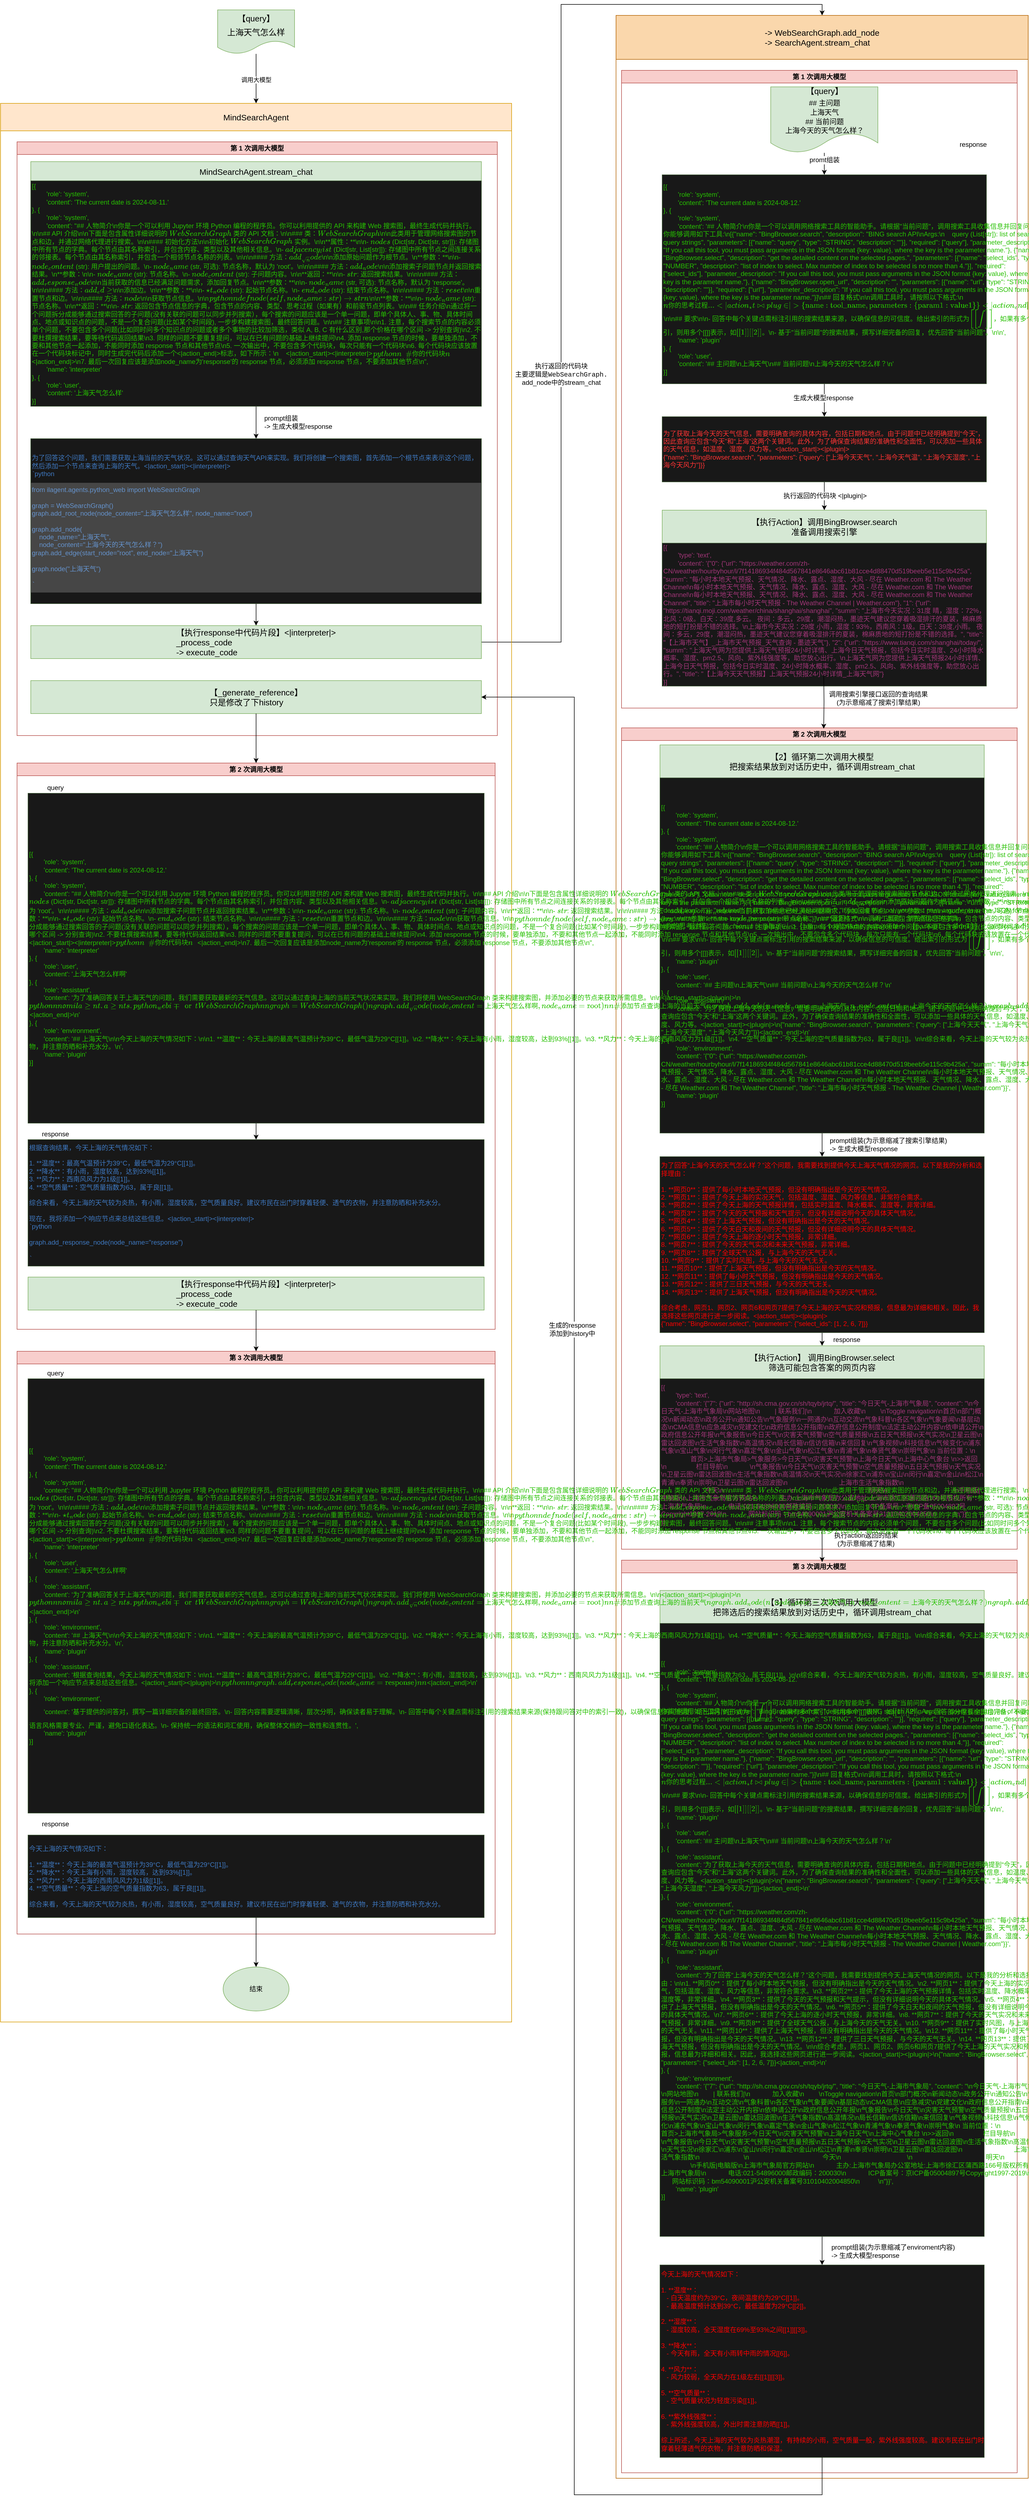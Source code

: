 <mxfile version="24.7.5">
  <diagram name="Page-1" id="MPWGc2Xjr0jboXtyPSAv">
    <mxGraphModel dx="2501" dy="878" grid="1" gridSize="10" guides="1" tooltips="1" connect="1" arrows="1" fold="1" page="1" pageScale="1" pageWidth="827" pageHeight="1169" math="0" shadow="0">
      <root>
        <mxCell id="0" />
        <mxCell id="1" parent="0" />
        <mxCell id="RNOjfNPxnVxLPHalCjSS-9" value="" style="edgeStyle=orthogonalEdgeStyle;rounded=0;orthogonalLoop=1;jettySize=auto;html=1;entryX=0.5;entryY=0;entryDx=0;entryDy=0;" parent="1" source="RNOjfNPxnVxLPHalCjSS-3" target="QWpg3al_tcsH8TkOB3aV-30" edge="1">
          <mxGeometry relative="1" as="geometry">
            <mxPoint x="255" y="250" as="targetPoint" />
          </mxGeometry>
        </mxCell>
        <mxCell id="RNOjfNPxnVxLPHalCjSS-10" value="调用大模型" style="edgeLabel;html=1;align=center;verticalAlign=middle;resizable=0;points=[];" parent="RNOjfNPxnVxLPHalCjSS-9" vertex="1" connectable="0">
          <mxGeometry x="0.044" relative="1" as="geometry">
            <mxPoint as="offset" />
          </mxGeometry>
        </mxCell>
        <mxCell id="RNOjfNPxnVxLPHalCjSS-3" value="&lt;p style=&quot;line-height: 100%;&quot;&gt;&lt;font style=&quot;font-size: 15px;&quot;&gt;【query】&lt;/font&gt;&lt;/p&gt;&lt;p style=&quot;line-height: 100%;&quot;&gt;&lt;font style=&quot;font-size: 15px;&quot;&gt;上海天气怎么样&lt;/font&gt;&lt;/p&gt;" style="shape=document;whiteSpace=wrap;html=1;boundedLbl=1;fillColor=#d5e8d4;strokeColor=#82b366;" parent="1" vertex="1">
          <mxGeometry x="95" y="120" width="140" height="80" as="geometry" />
        </mxCell>
        <mxCell id="RNOjfNPxnVxLPHalCjSS-16" value="" style="edgeStyle=orthogonalEdgeStyle;rounded=0;orthogonalLoop=1;jettySize=auto;html=1;entryX=0.5;entryY=0;entryDx=0;entryDy=0;exitX=1;exitY=0.5;exitDx=0;exitDy=0;" parent="1" target="RNOjfNPxnVxLPHalCjSS-48" edge="1" source="QWpg3al_tcsH8TkOB3aV-31">
          <mxGeometry relative="1" as="geometry">
            <mxPoint x="170" y="810" as="sourcePoint" />
            <mxPoint x="1020" y="360" as="targetPoint" />
            <Array as="points">
              <mxPoint x="720" y="1270" />
              <mxPoint x="720" y="110" />
              <mxPoint x="1195" y="110" />
            </Array>
          </mxGeometry>
        </mxCell>
        <mxCell id="RNOjfNPxnVxLPHalCjSS-17" value="&lt;font style=&quot;font-size: 12px;&quot;&gt;执行返回的代码块&lt;/font&gt;&lt;div style=&quot;font-size: 12px;&quot;&gt;&lt;span style=&quot;&quot;&gt;&lt;font style=&quot;font-size: 12px;&quot;&gt;主要逻辑是&lt;span style=&quot;font-family: Consolas, &amp;quot;Courier New&amp;quot;, monospace; white-space-collapse: preserve;&quot;&gt;WebSearchGraph.&lt;/span&gt;&lt;/font&gt;&lt;/span&gt;&lt;/div&gt;&lt;div style=&quot;font-size: 12px;&quot;&gt;&lt;span style=&quot;&quot;&gt;&lt;font style=&quot;font-size: 12px;&quot;&gt;add_node中的stream_chat&lt;/font&gt;&lt;/span&gt;&lt;/div&gt;" style="edgeLabel;html=1;align=center;verticalAlign=middle;resizable=0;points=[];labelBackgroundColor=default;" parent="RNOjfNPxnVxLPHalCjSS-16" vertex="1" connectable="0">
          <mxGeometry x="-0.124" y="2" relative="1" as="geometry">
            <mxPoint x="2" y="156" as="offset" />
          </mxGeometry>
        </mxCell>
        <mxCell id="RNOjfNPxnVxLPHalCjSS-48" value="&lt;div style=&quot;text-align: justify;&quot;&gt;&lt;span style=&quot;font-size: 15px; font-weight: 400; background-color: initial;&quot;&gt;-&amp;gt; WebSearchGraph.add_node&lt;/span&gt;&lt;br&gt;&lt;/div&gt;&lt;div style=&quot;text-align: justify;&quot;&gt;&lt;span style=&quot;font-size: 15px; font-weight: 400;&quot;&gt;-&amp;gt; SearchAgent.stream_chat&lt;/span&gt;&lt;/div&gt;" style="swimlane;whiteSpace=wrap;html=1;startSize=80;fillColor=#fad7ac;strokeColor=#b46504;align=center;" parent="1" vertex="1">
          <mxGeometry x="820" y="130" width="750" height="4480" as="geometry">
            <mxRectangle x="1030" y="160" width="280" height="50" as="alternateBounds" />
          </mxGeometry>
        </mxCell>
        <mxCell id="6S-SjZewDLx2lpDAVwIO-25" value="第 1 次调用大模型" style="swimlane;whiteSpace=wrap;html=1;fillColor=#f8cecc;strokeColor=#b85450;" vertex="1" parent="RNOjfNPxnVxLPHalCjSS-48">
          <mxGeometry x="10" y="100" width="720" height="1160" as="geometry">
            <mxRectangle x="10" y="100" width="140" height="30" as="alternateBounds" />
          </mxGeometry>
        </mxCell>
        <mxCell id="RNOjfNPxnVxLPHalCjSS-53" value="response" style="rounded=0;whiteSpace=wrap;html=1;strokeColor=none;fillColor=none;" parent="6S-SjZewDLx2lpDAVwIO-25" vertex="1">
          <mxGeometry x="590" y="130" width="100" height="10" as="geometry" />
        </mxCell>
        <mxCell id="6S-SjZewDLx2lpDAVwIO-66" value="" style="edgeStyle=orthogonalEdgeStyle;rounded=0;orthogonalLoop=1;jettySize=auto;html=1;" edge="1" parent="6S-SjZewDLx2lpDAVwIO-25" source="6S-SjZewDLx2lpDAVwIO-60" target="6S-SjZewDLx2lpDAVwIO-62">
          <mxGeometry relative="1" as="geometry" />
        </mxCell>
        <mxCell id="6S-SjZewDLx2lpDAVwIO-67" value="&lt;font style=&quot;font-size: 12px;&quot;&gt;promt组装&lt;/font&gt;" style="edgeLabel;html=1;align=center;verticalAlign=middle;resizable=0;points=[];" vertex="1" connectable="0" parent="6S-SjZewDLx2lpDAVwIO-66">
          <mxGeometry x="-0.35" relative="1" as="geometry">
            <mxPoint as="offset" />
          </mxGeometry>
        </mxCell>
        <mxCell id="6S-SjZewDLx2lpDAVwIO-60" value="&lt;p style=&quot;line-height: 100%;&quot;&gt;&lt;font style=&quot;font-size: 15px;&quot;&gt;【query】&lt;/font&gt;&lt;/p&gt;&lt;p style=&quot;line-height: 30%; font-size: 13px;&quot;&gt;&lt;font style=&quot;font-size: 13px;&quot;&gt;## 主问题&lt;/font&gt;&lt;/p&gt;&lt;p style=&quot;line-height: 30%; font-size: 13px;&quot;&gt;&lt;font style=&quot;font-size: 13px;&quot;&gt;上海天气&lt;/font&gt;&lt;/p&gt;&lt;p style=&quot;line-height: 30%; font-size: 13px;&quot;&gt;&lt;font style=&quot;font-size: 13px;&quot;&gt;## 当前问题&lt;/font&gt;&lt;/p&gt;&lt;p style=&quot;line-height: 30%; font-size: 13px;&quot;&gt;&lt;font style=&quot;font-size: 13px;&quot;&gt;上海今天的天气怎么样？&lt;/font&gt;&lt;/p&gt;" style="shape=document;whiteSpace=wrap;html=1;boundedLbl=1;fillColor=#d5e8d4;strokeColor=#82b366;" vertex="1" parent="6S-SjZewDLx2lpDAVwIO-25">
          <mxGeometry x="271.5" y="30" width="195" height="120" as="geometry" />
        </mxCell>
        <mxCell id="6S-SjZewDLx2lpDAVwIO-68" style="edgeStyle=orthogonalEdgeStyle;rounded=0;orthogonalLoop=1;jettySize=auto;html=1;exitX=0.5;exitY=1;exitDx=0;exitDy=0;" edge="1" parent="6S-SjZewDLx2lpDAVwIO-25" source="6S-SjZewDLx2lpDAVwIO-62" target="RNOjfNPxnVxLPHalCjSS-51">
          <mxGeometry relative="1" as="geometry" />
        </mxCell>
        <mxCell id="6S-SjZewDLx2lpDAVwIO-69" value="&lt;font style=&quot;font-size: 12px;&quot;&gt;生成大模型response&lt;/font&gt;" style="edgeLabel;html=1;align=center;verticalAlign=middle;resizable=0;points=[];" vertex="1" connectable="0" parent="6S-SjZewDLx2lpDAVwIO-68">
          <mxGeometry x="-0.133" y="-2" relative="1" as="geometry">
            <mxPoint as="offset" />
          </mxGeometry>
        </mxCell>
        <object label="&lt;div&gt;&lt;font color=&quot;#26c000&quot;&gt;[{&lt;/font&gt;&lt;/div&gt;&lt;div&gt;&lt;font color=&quot;#26c000&quot;&gt;&lt;span style=&quot;white-space: normal;&quot;&gt;&lt;span style=&quot;white-space:pre&quot;&gt;&#x9;&lt;/span&gt;&#39;role&#39;: &#39;system&#39;,&lt;/span&gt;&lt;/font&gt;&lt;/div&gt;&lt;div&gt;&lt;font color=&quot;#26c000&quot;&gt;&lt;span style=&quot;white-space: normal;&quot;&gt;&lt;span style=&quot;white-space:pre&quot;&gt;&#x9;&lt;/span&gt;&#39;content&#39;: &#39;The current date is 2024-08-12.&#39;&lt;/span&gt;&lt;/font&gt;&lt;/div&gt;&lt;div&gt;&lt;font color=&quot;#26c000&quot;&gt;}, {&lt;/font&gt;&lt;/div&gt;&lt;div&gt;&lt;font color=&quot;#26c000&quot;&gt;&lt;span style=&quot;white-space: normal;&quot;&gt;&lt;span style=&quot;white-space:pre&quot;&gt;&#x9;&lt;/span&gt;&#39;role&#39;: &#39;system&#39;,&lt;/span&gt;&lt;/font&gt;&lt;/div&gt;&lt;div&gt;&lt;font color=&quot;#26c000&quot;&gt;&lt;span style=&quot;white-space: normal;&quot;&gt;&lt;span style=&quot;white-space:pre&quot;&gt;&#x9;&lt;/span&gt;&#39;content&#39;: &#39;## 人物简介\n你是一个可以调用网络搜索工具的智能助手。请根据&quot;当前问题&quot;，调用搜索工具收集信息并回复问题。你能够调用如下工具:\n[{&quot;name&quot;: &quot;BingBrowser.search&quot;, &quot;description&quot;: &quot;BING search API\\nArgs:\\n&amp;nbsp; &amp;nbsp; query (List[str]): list of search query strings&quot;, &quot;parameters&quot;: [{&quot;name&quot;: &quot;query&quot;, &quot;type&quot;: &quot;STRING&quot;, &quot;description&quot;: &quot;&quot;}], &quot;required&quot;: [&quot;query&quot;], &quot;parameter_description&quot;: &quot;If you call this tool, you must pass arguments in the JSON format {key: value}, where the key is the parameter name.&quot;}, {&quot;name&quot;: &quot;BingBrowser.select&quot;, &quot;description&quot;: &quot;get the detailed content on the selected pages.&quot;, &quot;parameters&quot;: [{&quot;name&quot;: &quot;select_ids&quot;, &quot;type&quot;: &quot;NUMBER&quot;, &quot;description&quot;: &quot;list of index to select. Max number of index to be selected is no more than 4.&quot;}], &quot;required&quot;: [&quot;select_ids&quot;], &quot;parameter_description&quot;: &quot;If you call this tool, you must pass arguments in the JSON format {key: value}, where the key is the parameter name.&quot;}, {&quot;name&quot;: &quot;BingBrowser.open_url&quot;, &quot;description&quot;: &quot;&quot;, &quot;parameters&quot;: [{&quot;name&quot;: &quot;url&quot;, &quot;type&quot;: &quot;STRING&quot;, &quot;description&quot;: &quot;&quot;}], &quot;required&quot;: [&quot;url&quot;], &quot;parameter_description&quot;: &quot;If you call this tool, you must pass arguments in the JSON format {key: value}, where the key is the parameter name.&quot;}]\n## 回复格式\n\n调用工具时，请按照以下格式:\n```\n你的思考过程...&amp;lt;|action_start|&amp;gt;&amp;lt;|plugin|&amp;gt;{&quot;name&quot;: &quot;tool_name&quot;, &quot;parameters&quot;: {&quot;param1&quot;: &quot;value1&quot;}}&amp;lt;|action_end|&amp;gt;\n```\n\n## 要求\n\n- 回答中每个关键点需标注引用的搜索结果来源，以确保信息的可信度。给出索引的形式为`[[int]]`，如果有多个索引，则用多个[[]]表示，如`[[id_1]][[id_2]]`。\n- 基于&quot;当前问题&quot;的搜索结果，撰写详细完备的回复，优先回答&quot;当前问题&quot;。\n\n&#39;,&lt;/span&gt;&lt;/font&gt;&lt;/div&gt;&lt;div&gt;&lt;font color=&quot;#26c000&quot;&gt;&lt;span style=&quot;white-space: normal;&quot;&gt;&lt;span style=&quot;white-space:pre&quot;&gt;&#x9;&lt;/span&gt;&#39;name&#39;: &#39;plugin&#39;&lt;/span&gt;&lt;/font&gt;&lt;/div&gt;&lt;div&gt;&lt;font color=&quot;#26c000&quot;&gt;}, {&lt;/font&gt;&lt;/div&gt;&lt;div&gt;&lt;font color=&quot;#26c000&quot;&gt;&lt;span style=&quot;white-space: normal;&quot;&gt;&lt;span style=&quot;white-space:pre&quot;&gt;&#x9;&lt;/span&gt;&#39;role&#39;: &#39;user&#39;,&lt;/span&gt;&lt;/font&gt;&lt;/div&gt;&lt;div&gt;&lt;font color=&quot;#26c000&quot;&gt;&lt;span style=&quot;white-space: normal;&quot;&gt;&lt;span style=&quot;white-space:pre&quot;&gt;&#x9;&lt;/span&gt;&#39;content&#39;: &#39;## 主问题\n上海天气\n## 当前问题\n上海今天的天气怎么样？\n&#39;&lt;/span&gt;&lt;/font&gt;&lt;/div&gt;&lt;div&gt;&lt;font color=&quot;#26c000&quot;&gt;}]&lt;/font&gt;&lt;/div&gt;" id="6S-SjZewDLx2lpDAVwIO-62">
          <mxCell style="rounded=0;whiteSpace=wrap;html=1;align=left;fillColor=#181818;fontColor=#3e78c0;strokeColor=#3A5431;" vertex="1" parent="6S-SjZewDLx2lpDAVwIO-25">
            <mxGeometry x="74" y="190" width="590" height="380" as="geometry" />
          </mxCell>
        </object>
        <mxCell id="RNOjfNPxnVxLPHalCjSS-54" value="&lt;span style=&quot;font-size: 15px;&quot;&gt;【执行Action】调用BingBrowser.search&lt;/span&gt;&lt;div&gt;&lt;span style=&quot;font-size: 15px;&quot;&gt;准备调用搜索引擎&lt;/span&gt;&lt;/div&gt;" style="whiteSpace=wrap;html=1;fillColor=#d5e8d4;strokeColor=#82b366;" parent="6S-SjZewDLx2lpDAVwIO-25" vertex="1">
          <mxGeometry x="74" y="800" width="590" height="60" as="geometry" />
        </mxCell>
        <object label="&lt;div&gt;&lt;div&gt;&lt;font color=&quot;#a13577&quot;&gt;[{&lt;/font&gt;&lt;/div&gt;&lt;div&gt;&lt;font color=&quot;#a13577&quot;&gt;&lt;span style=&quot;white-space: normal;&quot;&gt;&lt;span style=&quot;white-space:pre&quot;&gt;&#x9;&lt;/span&gt;&#39;type&#39;: &#39;text&#39;,&lt;/span&gt;&lt;/font&gt;&lt;/div&gt;&lt;div&gt;&lt;font color=&quot;#a13577&quot;&gt;&lt;span style=&quot;white-space: normal;&quot;&gt;&lt;span style=&quot;white-space:pre&quot;&gt;&#x9;&lt;/span&gt;&#39;content&#39;: &#39;{&quot;0&quot;: {&quot;url&quot;: &quot;https://weather.com/zh-CN/weather/hourbyhour/l/7f14186934f484d567841e8646abc61b81cce4d88470d519beeb5e115c9b425a&quot;, &quot;summ&quot;: &quot;每小时本地天气预报、天气情况、降水、露点、湿度、大风 - 尽在 Weather.com 和 The Weather Channel\\n每小时本地天气预报、天气情况、降水、露点、湿度、大风 - 尽在 Weather.com 和 The Weather Channel\\n每小时本地天气预报、天气情况、降水、露点、湿度、大风 - 尽在 Weather.com 和 The Weather Channel&quot;, &quot;title&quot;: &quot;上海市每小时天气预报 - The Weather Channel | Weather.com&quot;}, &quot;1&quot;: {&quot;url&quot;: &quot;https://tianqi.moji.com/weather/china/shanghai/shanghai&quot;, &quot;summ&quot;: &quot;上海市今天实况：31度 晴，湿度：72%，北风：0级。白天：39度,多云。 夜间：多云，29度，潮湿闷热，墨迹天气建议您穿着吸湿排汗的夏装，棉麻质地的短打扮是不错的选择。\\n上海市今天实况：29度 小雨，湿度：93%，西南风：1级。白天：39度,小雨。 夜间：多云，29度，潮湿闷热，墨迹天气建议您穿着吸湿排汗的夏装，棉麻质地的短打扮是不错的选择。&quot;, &quot;title&quot;: &quot;【上海市天气】_上海市天气预报_天气查询 - 墨迹天气&quot;}, &quot;2&quot;: {&quot;url&quot;: &quot;https://www.tianqi.com/shanghai/today/&quot;, &quot;summ&quot;: &quot;上海天气网为您提供上海天气预报24小时详情、上海今日天气预报，包括今日实时温度、24小时降水概率、湿度、pm2.5、风向、紫外线强度等，助您放心出行。\\n上海天气网为您提供上海天气预报24小时详情、上海今日天气预报，包括今日实时温度、24小时降水概率、湿度、pm2.5、风向、紫外线强度等，助您放心出行。&quot;, &quot;title&quot;: &quot;【上海今天天气预报】上海天气预报24小时详情_上海天气网&quot;}&lt;/span&gt;&lt;/font&gt;&lt;/div&gt;&lt;div&gt;&lt;font color=&quot;#a13577&quot;&gt;}]&lt;/font&gt;&lt;/div&gt;&lt;/div&gt;" id="RNOjfNPxnVxLPHalCjSS-57">
          <mxCell style="rounded=0;whiteSpace=wrap;html=1;align=left;fillColor=#181818;strokeColor=#3A5431;fontColor=#FF3333;" parent="6S-SjZewDLx2lpDAVwIO-25" vertex="1">
            <mxGeometry x="74" y="860" width="590" height="260" as="geometry" />
          </mxCell>
        </object>
        <mxCell id="RNOjfNPxnVxLPHalCjSS-58" value="调用搜索引擎接口返回的查询结果&lt;div&gt;(为示意缩减了搜索引擎结果)&lt;br&gt;&lt;/div&gt;" style="rounded=0;whiteSpace=wrap;html=1;strokeColor=none;fillColor=none;" parent="6S-SjZewDLx2lpDAVwIO-25" vertex="1">
          <mxGeometry x="375" y="1117" width="185" height="50" as="geometry" />
        </mxCell>
        <mxCell id="RNOjfNPxnVxLPHalCjSS-55" value="" style="endArrow=classic;html=1;rounded=0;entryX=0.5;entryY=0;entryDx=0;entryDy=0;exitX=0.5;exitY=1;exitDx=0;exitDy=0;" parent="6S-SjZewDLx2lpDAVwIO-25" source="RNOjfNPxnVxLPHalCjSS-51" target="RNOjfNPxnVxLPHalCjSS-54" edge="1">
          <mxGeometry width="50" height="50" relative="1" as="geometry">
            <mxPoint x="360" y="546" as="sourcePoint" />
            <mxPoint x="-100" y="366" as="targetPoint" />
          </mxGeometry>
        </mxCell>
        <mxCell id="RNOjfNPxnVxLPHalCjSS-56" value="&lt;font style=&quot;font-size: 12px;&quot;&gt;执行返回的代码块 &amp;lt;|plugin|&amp;gt;&lt;/font&gt;" style="edgeLabel;html=1;align=center;verticalAlign=middle;resizable=0;points=[];" parent="RNOjfNPxnVxLPHalCjSS-55" vertex="1" connectable="0">
          <mxGeometry x="0.001" y="-3" relative="1" as="geometry">
            <mxPoint x="4" y="-1" as="offset" />
          </mxGeometry>
        </mxCell>
        <object label="&lt;div&gt;为了获取上海今天的天气信息，需要明确查询的具体内容，包括日期和地点。由于问题中已经明确提到“今天”，因此查询应包含“今天”和“上海”这两个关键词。此外，为了确保查询结果的准确性和全面性，可以添加一些具体的天气信息，如温度、湿度、风力等。&amp;lt;|action_start|&amp;gt;&amp;lt;|plugin|&amp;gt;&lt;/div&gt;&lt;div&gt;{&quot;name&quot;: &quot;BingBrowser.search&quot;, &quot;parameters&quot;: {&quot;query&quot;: [&quot;上海今天天气&quot;, &quot;上海今天气温&quot;, &quot;上海今天湿度&quot;, &quot;上海今天风力&quot;]}}&lt;/div&gt;" id="RNOjfNPxnVxLPHalCjSS-51">
          <mxCell style="rounded=0;whiteSpace=wrap;html=1;align=left;fillColor=#181818;strokeColor=#3A5431;fontColor=#FF3333;" parent="6S-SjZewDLx2lpDAVwIO-25" vertex="1">
            <mxGeometry x="74" y="630" width="590" height="118.55" as="geometry" />
          </mxCell>
        </object>
        <mxCell id="6S-SjZewDLx2lpDAVwIO-35" value="第 2 次调用大模型" style="swimlane;whiteSpace=wrap;html=1;fillColor=#f8cecc;strokeColor=#b85450;" vertex="1" parent="RNOjfNPxnVxLPHalCjSS-48">
          <mxGeometry x="10" y="1296" width="720" height="1494" as="geometry" />
        </mxCell>
        <mxCell id="RNOjfNPxnVxLPHalCjSS-59" value="&lt;span style=&quot;font-size: 15px;&quot;&gt;【2】循环第二次调用大模型&lt;/span&gt;&lt;div&gt;&lt;span style=&quot;font-size: 15px;&quot;&gt;把搜索结果放到对话历史中，循环调用stream_chat&lt;/span&gt;&lt;/div&gt;" style="whiteSpace=wrap;html=1;fillColor=#d5e8d4;strokeColor=#82b366;" parent="6S-SjZewDLx2lpDAVwIO-35" vertex="1">
          <mxGeometry x="70" y="31" width="590" height="60" as="geometry" />
        </mxCell>
        <mxCell id="QWpg3al_tcsH8TkOB3aV-5" style="edgeStyle=orthogonalEdgeStyle;rounded=0;orthogonalLoop=1;jettySize=auto;html=1;exitX=0.5;exitY=1;exitDx=0;exitDy=0;" parent="6S-SjZewDLx2lpDAVwIO-35" source="RNOjfNPxnVxLPHalCjSS-61" target="QWpg3al_tcsH8TkOB3aV-1" edge="1">
          <mxGeometry relative="1" as="geometry" />
        </mxCell>
        <object label="&lt;div&gt;&lt;div&gt;&lt;font color=&quot;#ff0000&quot;&gt;为了回答“上海今天的天气怎么样？”这个问题，我需要找到提供今天上海天气情况的网页。以下是我的分析和选择理由：&lt;/font&gt;&lt;/div&gt;&lt;div&gt;&lt;font color=&quot;#ff0000&quot;&gt;&lt;br&gt;&lt;/font&gt;&lt;/div&gt;&lt;div&gt;&lt;font color=&quot;#ff0000&quot;&gt;1. **网页0**：提供了每小时本地天气预报，但没有明确指出是今天的天气情况。&lt;/font&gt;&lt;/div&gt;&lt;div&gt;&lt;font color=&quot;#ff0000&quot;&gt;2. **网页1**：提供了今天上海的实况天气，包括温度、湿度、风力等信息，非常符合需求。&lt;/font&gt;&lt;/div&gt;&lt;div&gt;&lt;font color=&quot;#ff0000&quot;&gt;3. **网页2**：提供了今天上海的天气预报详情，包括实时温度、降水概率、湿度等，非常详细。&lt;/font&gt;&lt;/div&gt;&lt;div&gt;&lt;font color=&quot;#ff0000&quot;&gt;4. **网页3**：提供了今天的天气预报和天气提示，但没有详细说明今天的具体天气情况。&lt;/font&gt;&lt;/div&gt;&lt;div&gt;&lt;font color=&quot;#ff0000&quot;&gt;5. **网页4**：提供了上海天气预报，但没有明确指出是今天的天气情况。&lt;/font&gt;&lt;/div&gt;&lt;div&gt;&lt;font color=&quot;#ff0000&quot;&gt;6. **网页5**：提供了今天白天和夜间的天气预报，但没有详细说明今天的具体天气情况。&lt;/font&gt;&lt;/div&gt;&lt;div&gt;&lt;font color=&quot;#ff0000&quot;&gt;7. **网页6**：提供了今天上海的逐小时天气预报，非常详细。&lt;/font&gt;&lt;/div&gt;&lt;div&gt;&lt;font color=&quot;#ff0000&quot;&gt;8. **网页7**：提供了今天的天气实况和未来天气预报，非常详细。&lt;/font&gt;&lt;/div&gt;&lt;div&gt;&lt;font color=&quot;#ff0000&quot;&gt;9. **网页8**：提供了全球天气公报，与上海今天的天气无关。&lt;/font&gt;&lt;/div&gt;&lt;div&gt;&lt;font color=&quot;#ff0000&quot;&gt;10. **网页9**：提供了实时风图，与上海今天的天气无关。&lt;/font&gt;&lt;/div&gt;&lt;div&gt;&lt;font color=&quot;#ff0000&quot;&gt;11. **网页10**：提供了上海天气预报，但没有明确指出是今天的天气情况。&lt;/font&gt;&lt;/div&gt;&lt;div&gt;&lt;font color=&quot;#ff0000&quot;&gt;12. **网页11**：提供了每小时天气预报，但没有明确指出是今天的天气情况。&lt;/font&gt;&lt;/div&gt;&lt;div&gt;&lt;font color=&quot;#ff0000&quot;&gt;13. **网页12**：提供了三日天气预报，与今天的天气无关。&lt;/font&gt;&lt;/div&gt;&lt;div&gt;&lt;font color=&quot;#ff0000&quot;&gt;14. **网页13**：提供了上海天气预报，但没有明确指出是今天的天气情况。&lt;/font&gt;&lt;/div&gt;&lt;div&gt;&lt;font color=&quot;#ff0000&quot;&gt;&lt;br&gt;&lt;/font&gt;&lt;/div&gt;&lt;div&gt;&lt;font color=&quot;#ff0000&quot;&gt;综合考虑，网页1、网页2、网页6和网页7提供了今天上海的天气实况和预报，信息最为详细和相关。因此，我选择这些网页进行进一步阅读。&amp;lt;|action_start|&amp;gt;&amp;lt;|plugin|&amp;gt;&lt;/font&gt;&lt;/div&gt;&lt;div&gt;&lt;font color=&quot;#ff0000&quot;&gt;{&quot;name&quot;: &quot;BingBrowser.select&quot;, &quot;parameters&quot;: {&quot;select_ids&quot;: [1, 2, 6, 7]}}&lt;/font&gt;&lt;/div&gt;&lt;/div&gt;" id="RNOjfNPxnVxLPHalCjSS-61">
          <mxCell style="rounded=0;whiteSpace=wrap;html=1;align=left;fillColor=#181818;strokeColor=#3A5431;fontColor=#FF3333;" parent="6S-SjZewDLx2lpDAVwIO-35" vertex="1">
            <mxGeometry x="70" y="780" width="590" height="320" as="geometry" />
          </mxCell>
        </object>
        <mxCell id="wb-n8OnqzStXj1Gh0D1q-3" value="response" style="rounded=0;whiteSpace=wrap;html=1;strokeColor=none;fillColor=none;" parent="6S-SjZewDLx2lpDAVwIO-35" vertex="1">
          <mxGeometry x="360" y="1108" width="100" height="10" as="geometry" />
        </mxCell>
        <mxCell id="QWpg3al_tcsH8TkOB3aV-1" value="&lt;span style=&quot;font-size: 15px;&quot;&gt;【执行Action】 调用BingBrowser.select&lt;/span&gt;&lt;div&gt;&lt;span style=&quot;font-size: 15px;&quot;&gt;筛选可能包含答案的网页内容&lt;/span&gt;&lt;/div&gt;" style="whiteSpace=wrap;html=1;fillColor=#d5e8d4;strokeColor=#82b366;" parent="6S-SjZewDLx2lpDAVwIO-35" vertex="1">
          <mxGeometry x="70" y="1124" width="590" height="60" as="geometry" />
        </mxCell>
        <object label="&lt;div&gt;&lt;div&gt;&lt;font color=&quot;#a13577&quot;&gt;[{&lt;/font&gt;&lt;/div&gt;&lt;div&gt;&lt;font color=&quot;#a13577&quot;&gt;&lt;span style=&quot;white-space: normal;&quot;&gt;&lt;span style=&quot;white-space:pre&quot;&gt;&#x9;&lt;/span&gt;&#39;type&#39;: &#39;text&#39;,&lt;/span&gt;&lt;/font&gt;&lt;/div&gt;&lt;div&gt;&lt;font color=&quot;#a13577&quot;&gt;&lt;span style=&quot;white-space: normal;&quot;&gt;&lt;span style=&quot;white-space:pre&quot;&gt;&#x9;&lt;/span&gt;&#39;content&#39;: &#39;{&quot;7&quot;: {&quot;url&quot;: &quot;http://sh.cma.gov.cn/sh/tqyb/jrtq/&quot;, &quot;title&quot;: &quot;今日天气-上海市气象局&quot;, &quot;content&quot;: &quot;\\n今日天气-上海市气象局\\n网站地图\\n&amp;nbsp; &amp;nbsp; &amp;nbsp; &amp;nbsp; | 联系我们|\\n&amp;nbsp; &amp;nbsp; &amp;nbsp; &amp;nbsp; &amp;nbsp; &amp;nbsp; 加入收藏\\n&amp;nbsp; &amp;nbsp; &amp;nbsp; &amp;nbsp; \\nToggle navigation\\n首页\\n部门概况\\n新闻动态\\n政务公开\\n通知公告\\n气象服务\\n一网通办\\n互动交流\\n气象科普\\n各区气象\\n气象要闻\\n基层动态\\nCMA信息\\n应急减灾\\n党建文化\\n政府信息公开指南\\n政府信息公开制度\\n法定主动公开内容\\n依申请公开\\n政府信息公开年报\\n气象报告\\n今日天气\\n灾害天气预警\\n空气质量预报\\n五日天气预报\\n天气实况\\n卫星云图\\n雷达回波图\\n生活气象指数\\n高温情况\\n局长信箱\\n信访信箱\\n来信回复\\n气象视频\\n科技信息\\n气候变化\\n浦东气象\\n宝山气象\\n闵行气象\\n嘉定气象\\n金山气象\\n松江气象\\n青浦气象\\n奉贤气象\\n崇明气象\\n 当前位置：\\n&amp;nbsp; &amp;nbsp; &amp;nbsp; &amp;nbsp; &amp;nbsp; &amp;nbsp; &amp;nbsp; &amp;nbsp; &amp;nbsp; &amp;nbsp; 首页&amp;gt;上海市气象局&amp;gt;气象服务&amp;gt;今日天气\\n灾害天气预警\\n上海今日天气\\n上海中心气象台 \\n&amp;gt;&amp;gt;返回\\n&amp;nbsp; &amp;nbsp; &amp;nbsp; &amp;nbsp; &amp;nbsp; &amp;nbsp; &amp;nbsp; &amp;nbsp; 栏目导航\\n&amp;nbsp; &amp;nbsp; &amp;nbsp; &amp;nbsp; &amp;nbsp; &amp;nbsp; \\n气象报告\\n今日天气\\n灾害天气预警\\n空气质量预报\\n五日天气预报\\n天气实况\\n卫星云图\\n雷达回波图\\n生活气象指数\\n高温情况\\n天气实况\\n徐家汇\\n浦东\\n宝山\\n闵行\\n嘉定\\n金山\\n松江\\n青浦\\n奉贤\\n崇明\\n卫星云图\\n雷达回波图\\n&amp;nbsp; &amp;nbsp; &amp;nbsp; &amp;nbsp; &amp;nbsp; &amp;nbsp; &amp;nbsp; &amp;nbsp; &amp;nbsp; &amp;nbsp; &amp;nbsp; &amp;nbsp; &amp;nbsp; &amp;nbsp; 上海市生活气象指数\\n&amp;nbsp; &amp;nbsp; &amp;nbsp; &amp;nbsp; &amp;nbsp; &amp;nbsp; &amp;nbsp; &amp;nbsp; &amp;nbsp; &amp;nbsp; &amp;nbsp; &amp;nbsp; \\n&amp;nbsp; &amp;nbsp; &amp;nbsp; &amp;nbsp; &amp;nbsp; &amp;nbsp; &amp;nbsp; &amp;nbsp; &amp;nbsp; &amp;nbsp; &amp;nbsp; &amp;nbsp; &amp;nbsp; &amp;nbsp; &amp;nbsp; &amp;nbsp; &amp;nbsp; &amp;nbsp; &amp;nbsp; &amp;nbsp; 今天\\n&amp;nbsp; &amp;nbsp; &amp;nbsp; &amp;nbsp; &amp;nbsp; &amp;nbsp; &amp;nbsp; &amp;nbsp; &amp;nbsp; &amp;nbsp; &amp;nbsp; &amp;nbsp; &amp;nbsp; &amp;nbsp; &amp;nbsp; &amp;nbsp; &amp;nbsp; &amp;nbsp; \\n&amp;nbsp; &amp;nbsp; &amp;nbsp; &amp;nbsp; &amp;nbsp; &amp;nbsp; &amp;nbsp; &amp;nbsp; &amp;nbsp; &amp;nbsp; &amp;nbsp; &amp;nbsp; &amp;nbsp; &amp;nbsp; &amp;nbsp; &amp;nbsp; &amp;nbsp; &amp;nbsp; &amp;nbsp; &amp;nbsp; 明天\\n&amp;nbsp; &amp;nbsp; &amp;nbsp; &amp;nbsp; &amp;nbsp; &amp;nbsp; &amp;nbsp; &amp;nbsp; &amp;nbsp; &amp;nbsp; &amp;nbsp; &amp;nbsp; &amp;nbsp; &amp;nbsp; &amp;nbsp; &amp;nbsp; &amp;nbsp; &amp;nbsp; \\n手机版|电脑版\\n上海市气象局官方网站\\n&amp;nbsp; &amp;nbsp; &amp;nbsp; &amp;nbsp; &amp;nbsp; &amp;nbsp; 主办:上海市气象局办公室地址:上海市徐汇区蒲西路166号版权所有：上海市气象局\\n&amp;nbsp; &amp;nbsp; &amp;nbsp; &amp;nbsp; &amp;nbsp; &amp;nbsp; 电话:021-54896000邮政编码：200030\\n&amp;nbsp; &amp;nbsp; &amp;nbsp; &amp;nbsp; &amp;nbsp; &amp;nbsp; ICP备案号：京ICP备05004897号Copyright1997-2019\\n&amp;nbsp; &amp;nbsp; &amp;nbsp; &amp;nbsp; &amp;nbsp; &amp;nbsp; 网站标识码：bm54090001沪公安机关备案号31010402004850\\n&amp;nbsp; &amp;nbsp; &amp;nbsp; &amp;nbsp; &amp;nbsp; \\n&quot;}}&#39;&lt;/span&gt;&lt;/font&gt;&lt;/div&gt;&lt;div&gt;&lt;font color=&quot;#a13577&quot;&gt;}]&lt;/font&gt;&lt;/div&gt;&lt;/div&gt;" id="QWpg3al_tcsH8TkOB3aV-2">
          <mxCell style="rounded=0;whiteSpace=wrap;html=1;align=left;fillColor=#181818;strokeColor=#3A5431;fontColor=#FF3333;" parent="6S-SjZewDLx2lpDAVwIO-35" vertex="1">
            <mxGeometry x="70" y="1184" width="590" height="276" as="geometry" />
          </mxCell>
        </object>
        <mxCell id="6S-SjZewDLx2lpDAVwIO-71" style="edgeStyle=orthogonalEdgeStyle;rounded=0;orthogonalLoop=1;jettySize=auto;html=1;exitX=0.5;exitY=1;exitDx=0;exitDy=0;" edge="1" parent="6S-SjZewDLx2lpDAVwIO-35" source="6S-SjZewDLx2lpDAVwIO-70" target="RNOjfNPxnVxLPHalCjSS-61">
          <mxGeometry relative="1" as="geometry" />
        </mxCell>
        <object label="&lt;div&gt;&lt;font color=&quot;#26c000&quot;&gt;[{&lt;/font&gt;&lt;/div&gt;&lt;div&gt;&lt;font color=&quot;#26c000&quot;&gt;&lt;span style=&quot;white-space: normal;&quot;&gt;&lt;span style=&quot;white-space:pre&quot;&gt;&#x9;&lt;/span&gt;&#39;role&#39;: &#39;system&#39;,&lt;/span&gt;&lt;/font&gt;&lt;/div&gt;&lt;div&gt;&lt;font color=&quot;#26c000&quot;&gt;&lt;span style=&quot;white-space: normal;&quot;&gt;&lt;span style=&quot;white-space:pre&quot;&gt;&#x9;&lt;/span&gt;&#39;content&#39;: &#39;The current date is 2024-08-12.&#39;&lt;/span&gt;&lt;/font&gt;&lt;/div&gt;&lt;div&gt;&lt;font color=&quot;#26c000&quot;&gt;}, {&lt;/font&gt;&lt;/div&gt;&lt;div&gt;&lt;font color=&quot;#26c000&quot;&gt;&lt;span style=&quot;white-space: normal;&quot;&gt;&lt;span style=&quot;white-space:pre&quot;&gt;&#x9;&lt;/span&gt;&#39;role&#39;: &#39;system&#39;,&lt;/span&gt;&lt;/font&gt;&lt;/div&gt;&lt;div&gt;&lt;font color=&quot;#26c000&quot;&gt;&lt;span style=&quot;white-space: normal;&quot;&gt;&lt;span style=&quot;white-space:pre&quot;&gt;&#x9;&lt;/span&gt;&#39;content&#39;: &#39;## 人物简介\n你是一个可以调用网络搜索工具的智能助手。请根据&quot;当前问题&quot;，调用搜索工具收集信息并回复问题。你能够调用如下工具:\n[{&quot;name&quot;: &quot;BingBrowser.search&quot;, &quot;description&quot;: &quot;BING search API\\nArgs:\\n&amp;nbsp; &amp;nbsp; query (List[str]): list of search query strings&quot;, &quot;parameters&quot;: [{&quot;name&quot;: &quot;query&quot;, &quot;type&quot;: &quot;STRING&quot;, &quot;description&quot;: &quot;&quot;}], &quot;required&quot;: [&quot;query&quot;], &quot;parameter_description&quot;: &quot;If you call this tool, you must pass arguments in the JSON format {key: value}, where the key is the parameter name.&quot;}, {&quot;name&quot;: &quot;BingBrowser.select&quot;, &quot;description&quot;: &quot;get the detailed content on the selected pages.&quot;, &quot;parameters&quot;: [{&quot;name&quot;: &quot;select_ids&quot;, &quot;type&quot;: &quot;NUMBER&quot;, &quot;description&quot;: &quot;list of index to select. Max number of index to be selected is no more than 4.&quot;}], &quot;required&quot;: [&quot;select_ids&quot;], &quot;parameter_description&quot;: &quot;If you call this tool, you must pass arguments in the JSON format {key: value}, where the key is the parameter name.&quot;}, {&quot;name&quot;: &quot;BingBrowser.open_url&quot;, &quot;description&quot;: &quot;&quot;, &quot;parameters&quot;: [{&quot;name&quot;: &quot;url&quot;, &quot;type&quot;: &quot;STRING&quot;, &quot;description&quot;: &quot;&quot;}], &quot;required&quot;: [&quot;url&quot;], &quot;parameter_description&quot;: &quot;If you call this tool, you must pass arguments in the JSON format {key: value}, where the key is the parameter name.&quot;}]\n## 回复格式\n\n调用工具时，请按照以下格式:\n```\n你的思考过程...&amp;lt;|action_start|&amp;gt;&amp;lt;|plugin|&amp;gt;{&quot;name&quot;: &quot;tool_name&quot;, &quot;parameters&quot;: {&quot;param1&quot;: &quot;value1&quot;}}&amp;lt;|action_end|&amp;gt;\n```\n\n## 要求\n\n- 回答中每个关键点需标注引用的搜索结果来源，以确保信息的可信度。给出索引的形式为`[[int]]`，如果有多个索引，则用多个[[]]表示，如`[[id_1]][[id_2]]`。\n- 基于&quot;当前问题&quot;的搜索结果，撰写详细完备的回复，优先回答&quot;当前问题&quot;。\n\n&#39;,&lt;/span&gt;&lt;/font&gt;&lt;/div&gt;&lt;div&gt;&lt;font color=&quot;#26c000&quot;&gt;&lt;span style=&quot;white-space: normal;&quot;&gt;&lt;span style=&quot;white-space:pre&quot;&gt;&#x9;&lt;/span&gt;&#39;name&#39;: &#39;plugin&#39;&lt;/span&gt;&lt;/font&gt;&lt;/div&gt;&lt;div&gt;&lt;font color=&quot;#26c000&quot;&gt;}, {&lt;/font&gt;&lt;/div&gt;&lt;div&gt;&lt;font color=&quot;#26c000&quot;&gt;&lt;span style=&quot;white-space: normal;&quot;&gt;&lt;span style=&quot;white-space:pre&quot;&gt;&#x9;&lt;/span&gt;&#39;role&#39;: &#39;user&#39;,&lt;/span&gt;&lt;/font&gt;&lt;/div&gt;&lt;div&gt;&lt;font color=&quot;#26c000&quot;&gt;&lt;span style=&quot;white-space: normal;&quot;&gt;&lt;span style=&quot;white-space:pre&quot;&gt;&#x9;&lt;/span&gt;&#39;content&#39;: &#39;## 主问题\n上海天气\n## 当前问题\n上海今天的天气怎么样？\n&#39;&lt;/span&gt;&lt;/font&gt;&lt;/div&gt;&lt;div&gt;&lt;font color=&quot;#26c000&quot;&gt;}, {&lt;/font&gt;&lt;/div&gt;&lt;div&gt;&lt;font color=&quot;#26c000&quot;&gt;&lt;span style=&quot;white-space: normal;&quot;&gt;&lt;span style=&quot;white-space:pre&quot;&gt;&#x9;&lt;/span&gt;&#39;role&#39;: &#39;assistant&#39;,&lt;/span&gt;&lt;/font&gt;&lt;/div&gt;&lt;div&gt;&lt;font color=&quot;#26c000&quot;&gt;&lt;span style=&quot;white-space: pre;&quot;&gt;&#x9;&lt;/span&gt;&#39;content&#39;: &#39;为了获取上海今天的天气信息，需要明确查询的具体内容，包括日期和地点。由于问题中已经明确提到“今天”，因此查询应包含“今天”和“上海”这两个关键词。此外，为了确保查询结果的准确性和全面性，可以添加一些具体的天气信息，如温度、湿度、风力等。&amp;lt;|action_start|&amp;gt;&amp;lt;|plugin|&amp;gt;\n{&quot;name&quot;: &quot;BingBrowser.search&quot;, &quot;parameters&quot;: {&quot;query&quot;: [&quot;上海今天天气&quot;, &quot;上海今天气温&quot;, &quot;上海今天湿度&quot;, &quot;上海今天风力&quot;]}}&amp;lt;|action_end|&amp;gt;\n&#39;&lt;/font&gt;&lt;/div&gt;&lt;div&gt;&lt;font color=&quot;#26c000&quot;&gt;}, {&lt;/font&gt;&lt;/div&gt;&lt;div&gt;&lt;font color=&quot;#26c000&quot;&gt;&lt;span style=&quot;white-space: normal;&quot;&gt;&lt;span style=&quot;white-space:pre&quot;&gt;&#x9;&lt;/span&gt;&#39;role&#39;: &#39;environment&#39;,&lt;/span&gt;&lt;/font&gt;&lt;/div&gt;&lt;div&gt;&lt;font color=&quot;#26c000&quot;&gt;&lt;span style=&quot;white-space: normal;&quot;&gt;&lt;span style=&quot;white-space:pre&quot;&gt;&#x9;&lt;/span&gt;&#39;content&#39;: &#39;{&quot;0&quot;: {&quot;url&quot;: &quot;https://weather.com/zh-CN/weather/hourbyhour/l/7f14186934f484d567841e8646abc61b81cce4d88470d519beeb5e115c9b425a&quot;, &quot;summ&quot;: &quot;每小时本地天气预报、天气情况、降水、露点、湿度、大风 - 尽在 Weather.com 和 The Weather Channel\\n每小时本地天气预报、天气情况、降水、露点、湿度、大风 - 尽在 Weather.com 和 The Weather Channel\\n每小时本地天气预报、天气情况、降水、露点、湿度、大风 - 尽在 Weather.com 和 The Weather Channel&quot;, &quot;title&quot;: &quot;上海市每小时天气预报 - The Weather Channel | Weather.com&quot;}}&#39;,&lt;/span&gt;&lt;/font&gt;&lt;/div&gt;&lt;div&gt;&lt;font color=&quot;#26c000&quot;&gt;&lt;span style=&quot;white-space: normal;&quot;&gt;&lt;span style=&quot;white-space:pre&quot;&gt;&#x9;&lt;/span&gt;&#39;name&#39;: &#39;plugin&#39;&lt;/span&gt;&lt;/font&gt;&lt;/div&gt;&lt;div&gt;&lt;font color=&quot;#26c000&quot;&gt;}]&lt;/font&gt;&lt;/div&gt;" id="6S-SjZewDLx2lpDAVwIO-70">
          <mxCell style="rounded=0;whiteSpace=wrap;html=1;align=left;fillColor=#181818;fontColor=#3e78c0;strokeColor=#3A5431;" vertex="1" parent="6S-SjZewDLx2lpDAVwIO-35">
            <mxGeometry x="70" y="91" width="590" height="646" as="geometry" />
          </mxCell>
        </object>
        <mxCell id="6S-SjZewDLx2lpDAVwIO-73" value="prompt组装(为示意缩减了搜索引擎结果)&lt;div&gt;-&amp;gt; 生成大模型response&lt;/div&gt;" style="rounded=0;whiteSpace=wrap;html=1;strokeColor=none;fillColor=none;align=left;" vertex="1" parent="6S-SjZewDLx2lpDAVwIO-35">
          <mxGeometry x="377" y="741" width="242" height="33" as="geometry" />
        </mxCell>
        <mxCell id="QWpg3al_tcsH8TkOB3aV-7" value="执行action返回的结果&lt;div&gt;(为示意缩减了结果)&lt;br&gt;&lt;/div&gt;" style="rounded=0;whiteSpace=wrap;html=1;strokeColor=none;fillColor=none;" parent="6S-SjZewDLx2lpDAVwIO-35" vertex="1">
          <mxGeometry x="360" y="1460" width="170" height="31" as="geometry" />
        </mxCell>
        <mxCell id="6S-SjZewDLx2lpDAVwIO-36" value="第 3 次调用大模型" style="swimlane;whiteSpace=wrap;html=1;fillColor=#f8cecc;strokeColor=#b85450;" vertex="1" parent="RNOjfNPxnVxLPHalCjSS-48">
          <mxGeometry x="10" y="2810" width="720" height="1660" as="geometry" />
        </mxCell>
        <mxCell id="QWpg3al_tcsH8TkOB3aV-3" value="&lt;span style=&quot;font-size: 15px;&quot;&gt;【3】循环第三次次调用大模型&lt;/span&gt;&lt;div&gt;&lt;span style=&quot;font-size: 15px;&quot;&gt;把筛选后的搜索结果放到对话历史中，循环调用stream_chat&lt;/span&gt;&lt;/div&gt;" style="whiteSpace=wrap;html=1;fillColor=#d5e8d4;strokeColor=#82b366;" parent="6S-SjZewDLx2lpDAVwIO-36" vertex="1">
          <mxGeometry x="70" y="55" width="590" height="60" as="geometry" />
        </mxCell>
        <object label="&lt;div&gt;&lt;font color=&quot;#ff0000&quot;&gt;今天上海的天气情况如下：&lt;/font&gt;&lt;/div&gt;&lt;div&gt;&lt;font color=&quot;#ff0000&quot;&gt;&lt;br&gt;&lt;/font&gt;&lt;/div&gt;&lt;div&gt;&lt;font color=&quot;#ff0000&quot;&gt;1. **温度**：&lt;/font&gt;&lt;/div&gt;&lt;div&gt;&lt;font color=&quot;#ff0000&quot;&gt;&amp;nbsp; &amp;nbsp;- 白天温度约为39°C，夜间温度约为29°C[[1]]。&lt;/font&gt;&lt;/div&gt;&lt;div&gt;&lt;font color=&quot;#ff0000&quot;&gt;&amp;nbsp; &amp;nbsp;- 最高温度预计达到39°C，最低温度为29°C[[2]]。&lt;/font&gt;&lt;/div&gt;&lt;div&gt;&lt;font color=&quot;#ff0000&quot;&gt;&lt;br&gt;&lt;/font&gt;&lt;/div&gt;&lt;div&gt;&lt;font color=&quot;#ff0000&quot;&gt;2. **湿度**：&lt;/font&gt;&lt;/div&gt;&lt;div&gt;&lt;font color=&quot;#ff0000&quot;&gt;&amp;nbsp; &amp;nbsp;- 湿度较高，全天湿度在69%至93%之间[[1]][[3]]。&lt;/font&gt;&lt;/div&gt;&lt;div&gt;&lt;font color=&quot;#ff0000&quot;&gt;&lt;br&gt;&lt;/font&gt;&lt;/div&gt;&lt;div&gt;&lt;font color=&quot;#ff0000&quot;&gt;3. **降水**：&lt;/font&gt;&lt;/div&gt;&lt;div&gt;&lt;font color=&quot;#ff0000&quot;&gt;&amp;nbsp; &amp;nbsp;- 今天有雨，全天有小雨转中雨的情况[[6]]。&lt;/font&gt;&lt;/div&gt;&lt;div&gt;&lt;font color=&quot;#ff0000&quot;&gt;&lt;br&gt;&lt;/font&gt;&lt;/div&gt;&lt;div&gt;&lt;font color=&quot;#ff0000&quot;&gt;4. **风力**：&lt;/font&gt;&lt;/div&gt;&lt;div&gt;&lt;font color=&quot;#ff0000&quot;&gt;&amp;nbsp; &amp;nbsp;- 风力较弱，全天风力在1级左右[[1]][[3]]。&lt;/font&gt;&lt;/div&gt;&lt;div&gt;&lt;font color=&quot;#ff0000&quot;&gt;&lt;br&gt;&lt;/font&gt;&lt;/div&gt;&lt;div&gt;&lt;font color=&quot;#ff0000&quot;&gt;5. **空气质量**：&lt;/font&gt;&lt;/div&gt;&lt;div&gt;&lt;font color=&quot;#ff0000&quot;&gt;&amp;nbsp; &amp;nbsp;- 空气质量状况为轻度污染[[1]]。&lt;/font&gt;&lt;/div&gt;&lt;div&gt;&lt;font color=&quot;#ff0000&quot;&gt;&lt;br&gt;&lt;/font&gt;&lt;/div&gt;&lt;div&gt;&lt;font color=&quot;#ff0000&quot;&gt;6. **紫外线强度**：&lt;/font&gt;&lt;/div&gt;&lt;div&gt;&lt;font color=&quot;#ff0000&quot;&gt;&amp;nbsp; &amp;nbsp;- 紫外线强度较高，外出时需注意防晒[[1]]。&lt;/font&gt;&lt;/div&gt;&lt;div&gt;&lt;font color=&quot;#ff0000&quot;&gt;&lt;br&gt;&lt;/font&gt;&lt;/div&gt;&lt;div&gt;&lt;font color=&quot;#ff0000&quot;&gt;综上所述，今天上海的天气较为炎热潮湿，有持续的小雨，空气质量一般，紫外线强度较高。建议市民在出门时穿着轻薄透气的衣物，并注意防晒和保湿。&lt;/font&gt;&lt;/div&gt;" id="QWpg3al_tcsH8TkOB3aV-4">
          <mxCell style="rounded=0;whiteSpace=wrap;html=1;align=left;fillColor=#181818;strokeColor=#3A5431;fontColor=#FF3333;" parent="6S-SjZewDLx2lpDAVwIO-36" vertex="1">
            <mxGeometry x="70" y="1282" width="590" height="350" as="geometry" />
          </mxCell>
        </object>
        <mxCell id="6S-SjZewDLx2lpDAVwIO-81" style="edgeStyle=orthogonalEdgeStyle;rounded=0;orthogonalLoop=1;jettySize=auto;html=1;exitX=0.5;exitY=1;exitDx=0;exitDy=0;" edge="1" parent="6S-SjZewDLx2lpDAVwIO-36" source="6S-SjZewDLx2lpDAVwIO-77" target="QWpg3al_tcsH8TkOB3aV-4">
          <mxGeometry relative="1" as="geometry">
            <mxPoint x="365" y="1270" as="sourcePoint" />
          </mxGeometry>
        </mxCell>
        <object label="&lt;div&gt;&lt;font color=&quot;#26c000&quot;&gt;[{&lt;/font&gt;&lt;/div&gt;&lt;div&gt;&lt;font color=&quot;#26c000&quot;&gt;&lt;span style=&quot;white-space: normal;&quot;&gt;&lt;span style=&quot;white-space:pre&quot;&gt;&#x9;&lt;/span&gt;&#39;role&#39;: &#39;system&#39;,&lt;/span&gt;&lt;/font&gt;&lt;/div&gt;&lt;div&gt;&lt;font color=&quot;#26c000&quot;&gt;&lt;span style=&quot;white-space: normal;&quot;&gt;&lt;span style=&quot;white-space:pre&quot;&gt;&#x9;&lt;/span&gt;&#39;content&#39;: &#39;The current date is 2024-08-12.&#39;&lt;/span&gt;&lt;/font&gt;&lt;/div&gt;&lt;div&gt;&lt;font color=&quot;#26c000&quot;&gt;}, {&lt;/font&gt;&lt;/div&gt;&lt;div&gt;&lt;font color=&quot;#26c000&quot;&gt;&lt;span style=&quot;white-space: normal;&quot;&gt;&lt;span style=&quot;white-space:pre&quot;&gt;&#x9;&lt;/span&gt;&#39;role&#39;: &#39;system&#39;,&lt;/span&gt;&lt;/font&gt;&lt;/div&gt;&lt;div&gt;&lt;font color=&quot;#26c000&quot;&gt;&lt;span style=&quot;white-space: normal;&quot;&gt;&lt;span style=&quot;white-space:pre&quot;&gt;&#x9;&lt;/span&gt;&#39;content&#39;: &#39;## 人物简介\n你是一个可以调用网络搜索工具的智能助手。请根据&quot;当前问题&quot;，调用搜索工具收集信息并回复问题。你能够调用如下工具:\n[{&quot;name&quot;: &quot;BingBrowser.search&quot;, &quot;description&quot;: &quot;BING search API\\nArgs:\\n&amp;nbsp; &amp;nbsp; query (List[str]): list of search query strings&quot;, &quot;parameters&quot;: [{&quot;name&quot;: &quot;query&quot;, &quot;type&quot;: &quot;STRING&quot;, &quot;description&quot;: &quot;&quot;}], &quot;required&quot;: [&quot;query&quot;], &quot;parameter_description&quot;: &quot;If you call this tool, you must pass arguments in the JSON format {key: value}, where the key is the parameter name.&quot;}, {&quot;name&quot;: &quot;BingBrowser.select&quot;, &quot;description&quot;: &quot;get the detailed content on the selected pages.&quot;, &quot;parameters&quot;: [{&quot;name&quot;: &quot;select_ids&quot;, &quot;type&quot;: &quot;NUMBER&quot;, &quot;description&quot;: &quot;list of index to select. Max number of index to be selected is no more than 4.&quot;}], &quot;required&quot;: [&quot;select_ids&quot;], &quot;parameter_description&quot;: &quot;If you call this tool, you must pass arguments in the JSON format {key: value}, where the key is the parameter name.&quot;}, {&quot;name&quot;: &quot;BingBrowser.open_url&quot;, &quot;description&quot;: &quot;&quot;, &quot;parameters&quot;: [{&quot;name&quot;: &quot;url&quot;, &quot;type&quot;: &quot;STRING&quot;, &quot;description&quot;: &quot;&quot;}], &quot;required&quot;: [&quot;url&quot;], &quot;parameter_description&quot;: &quot;If you call this tool, you must pass arguments in the JSON format {key: value}, where the key is the parameter name.&quot;}]\n## 回复格式\n\n调用工具时，请按照以下格式:\n```\n你的思考过程...&amp;lt;|action_start|&amp;gt;&amp;lt;|plugin|&amp;gt;{&quot;name&quot;: &quot;tool_name&quot;, &quot;parameters&quot;: {&quot;param1&quot;: &quot;value1&quot;}}&amp;lt;|action_end|&amp;gt;\n```\n\n## 要求\n\n- 回答中每个关键点需标注引用的搜索结果来源，以确保信息的可信度。给出索引的形式为`[[int]]`，如果有多个索引，则用多个[[]]表示，如`[[id_1]][[id_2]]`。\n- 基于&quot;当前问题&quot;的搜索结果，撰写详细完备的回复，优先回答&quot;当前问题&quot;。\n\n&#39;,&lt;/span&gt;&lt;/font&gt;&lt;/div&gt;&lt;div&gt;&lt;font color=&quot;#26c000&quot;&gt;&lt;span style=&quot;white-space: normal;&quot;&gt;&lt;span style=&quot;white-space:pre&quot;&gt;&#x9;&lt;/span&gt;&#39;name&#39;: &#39;plugin&#39;&lt;/span&gt;&lt;/font&gt;&lt;/div&gt;&lt;div&gt;&lt;font color=&quot;#26c000&quot;&gt;}, {&lt;/font&gt;&lt;/div&gt;&lt;div&gt;&lt;font color=&quot;#26c000&quot;&gt;&lt;span style=&quot;white-space: normal;&quot;&gt;&lt;span style=&quot;white-space:pre&quot;&gt;&#x9;&lt;/span&gt;&#39;role&#39;: &#39;user&#39;,&lt;/span&gt;&lt;/font&gt;&lt;/div&gt;&lt;div&gt;&lt;font color=&quot;#26c000&quot;&gt;&lt;span style=&quot;white-space: normal;&quot;&gt;&lt;span style=&quot;white-space:pre&quot;&gt;&#x9;&lt;/span&gt;&#39;content&#39;: &#39;## 主问题\n上海天气\n## 当前问题\n上海今天的天气怎么样？\n&#39;&lt;/span&gt;&lt;/font&gt;&lt;/div&gt;&lt;div&gt;&lt;font color=&quot;#26c000&quot;&gt;}, {&lt;/font&gt;&lt;/div&gt;&lt;div&gt;&lt;font color=&quot;#26c000&quot;&gt;&lt;span style=&quot;white-space: normal;&quot;&gt;&lt;span style=&quot;white-space:pre&quot;&gt;&#x9;&lt;/span&gt;&#39;role&#39;: &#39;assistant&#39;,&lt;/span&gt;&lt;/font&gt;&lt;/div&gt;&lt;div&gt;&lt;font color=&quot;#26c000&quot;&gt;&lt;span style=&quot;white-space: normal;&quot;&gt;&lt;span style=&quot;white-space:pre&quot;&gt;&#x9;&lt;/span&gt;&#39;content&#39;: &#39;为了获取上海今天的天气信息，需要明确查询的具体内容，包括日期和地点。由于问题中已经明确提到“今天”，因此查询应包含“今天”和“上海”这两个关键词。此外，为了确保查询结果的准确性和全面性，可以添加一些具体的天气信息，如温度、湿度、风力等。&amp;lt;|action_start|&amp;gt;&amp;lt;|plugin|&amp;gt;\n{&quot;name&quot;: &quot;BingBrowser.search&quot;, &quot;parameters&quot;: {&quot;query&quot;: [&lt;/span&gt;&lt;/font&gt;&lt;span style=&quot;background-color: initial;&quot;&gt;&lt;font color=&quot;#26c000&quot;&gt;&quot;上海今天天气&quot;, &quot;上海今天气温&quot;, &quot;上海今天湿度&quot;, &quot;上海今天风力&quot;&lt;/font&gt;&lt;/span&gt;&lt;span style=&quot;color: rgb(38, 192, 0); background-color: initial;&quot;&gt;]}}&amp;lt;|action_end|&amp;gt;\n&#39;&lt;/span&gt;&lt;/div&gt;&lt;div&gt;&lt;font color=&quot;#26c000&quot;&gt;}, {&lt;/font&gt;&lt;/div&gt;&lt;div&gt;&lt;font color=&quot;#26c000&quot;&gt;&lt;span style=&quot;white-space: normal;&quot;&gt;&lt;span style=&quot;white-space:pre&quot;&gt;&#x9;&lt;/span&gt;&#39;role&#39;: &#39;environment&#39;,&lt;/span&gt;&lt;/font&gt;&lt;/div&gt;&lt;div&gt;&lt;font color=&quot;#26c000&quot;&gt;&lt;span style=&quot;white-space: normal;&quot;&gt;&lt;span style=&quot;white-space:pre&quot;&gt;&#x9;&lt;/span&gt;&#39;content&#39;: &#39;{&quot;0&quot;: {&quot;url&quot;: &quot;https://weather.com/zh-CN/weather/hourbyhour/l/7f14186934f484d567841e8646abc61b81cce4d88470d519beeb5e115c9b425a&quot;, &quot;summ&quot;: &quot;每小时本地天气预报、天气情况、降水、露点、湿度、大风 - 尽在 Weather.com 和 The Weather Channel\\n每小时本地天气预报、天气情况、降水、露点、湿度、大风 - 尽在 Weather.com 和 The Weather Channel\\n每小时本地天气预报、天气情况、降水、露点、湿度、大风 - 尽在 Weather.com 和 The Weather Channel&quot;, &quot;title&quot;: &quot;上海市每小时天气预报 - The Weather Channel | Weather.com&quot;}}&#39;,&lt;/span&gt;&lt;/font&gt;&lt;/div&gt;&lt;div&gt;&lt;font color=&quot;#26c000&quot;&gt;&lt;span style=&quot;white-space: normal;&quot;&gt;&lt;span style=&quot;white-space:pre&quot;&gt;&#x9;&lt;/span&gt;&#39;name&#39;: &#39;plugin&#39;&lt;/span&gt;&lt;/font&gt;&lt;/div&gt;&lt;div&gt;&lt;font color=&quot;#26c000&quot;&gt;}, {&lt;/font&gt;&lt;/div&gt;&lt;div&gt;&lt;font color=&quot;#26c000&quot;&gt;&lt;span style=&quot;white-space: normal;&quot;&gt;&lt;span style=&quot;white-space:pre&quot;&gt;&#x9;&lt;/span&gt;&#39;role&#39;: &#39;assistant&#39;,&lt;/span&gt;&lt;/font&gt;&lt;/div&gt;&lt;div&gt;&lt;font color=&quot;#26c000&quot;&gt;&lt;span style=&quot;white-space: normal;&quot;&gt;&lt;span style=&quot;white-space:pre&quot;&gt;&#x9;&lt;/span&gt;&#39;content&#39;: &#39;&lt;/span&gt;&lt;/font&gt;&lt;span style=&quot;background-color: initial;&quot;&gt;&lt;font color=&quot;#26c000&quot;&gt;为了回答“上海今天的天气怎么样？”这个问题，我需要找到提供今天上海天气情况的网页。以下是我的分析和选择理由：\n\n1. **网页0**：提供了每小时本地天气预报，但没有明确指出是今天的天气情况。\n2. **网页1**：提供了今天上海的实况天气，包括温度、湿度、风力等信息，非常符合需求。\n3. **网页2**：提供了今天上海的天气预报详情，包括实时温度、降水概率、湿度等，非常详细。\n4. **网页3**：提供了今天的天气预报和天气提示，但没有详细说明今天的具体天气情况。\n5. **网页4**：提供了上海天气预报，但没有明确指出是今天的天气情况。\n6. **网页5**：提供了今天白天和夜间的天气预报，但没有详细说明今天的具体天气情况。\n7. **网页6**：提供了今天上海的逐小时天气预报，非常详细。\n8. **网页7**：提供了今天的天气实况和未来天气预报，非常详细。\n9. **网页8**：提供了全球天气公报，与上海今天的天气无关。\n10. **网页9**：提供了实时风图，与上海今天的天气无关。\n11. **网页10**：提供了上海天气预报，但没有明确指出是今天的天气情况。\n12. **网页11**：提供了每小时天气预报，但没有明确指出是今天的天气情况。\n13. **网页12**：提供了三日天气预报，与今天的天气无关。\n14. **网页13**：提供了上海天气预报，但没有明确指出是今天的天气情况。\n\n综合考虑，网页1、网页2、网页6和网页7提供了今天上海的天气实况和预报，信息最为详细和相关。因此，我选择这些网页进行进一步阅读。&amp;lt;|action_start|&amp;gt;&amp;lt;|plugin|&amp;gt;\n{&quot;name&quot;: &quot;BingBrowser.select&quot;, &quot;parameters&quot;: {&quot;select_ids&quot;: [1, 2, 6, 7]}}&lt;/font&gt;&lt;/span&gt;&lt;span style=&quot;color: rgb(38, 192, 0); background-color: initial;&quot;&gt;&amp;lt;|action_end|&amp;gt;\n&#39;&lt;/span&gt;&lt;/div&gt;&lt;div&gt;&lt;font color=&quot;#26c000&quot;&gt;}, {&lt;/font&gt;&lt;/div&gt;&lt;div&gt;&lt;font color=&quot;#26c000&quot;&gt;&lt;span style=&quot;white-space: normal;&quot;&gt;&lt;span style=&quot;white-space:pre&quot;&gt;&#x9;&lt;/span&gt;&#39;role&#39;: &#39;environment&#39;,&lt;/span&gt;&lt;/font&gt;&lt;/div&gt;&lt;div&gt;&lt;font color=&quot;#26c000&quot;&gt;&lt;span style=&quot;white-space: normal;&quot;&gt;&lt;span style=&quot;white-space:pre&quot;&gt;&#x9;&lt;/span&gt;&#39;content&#39;: &#39;&lt;/span&gt;&lt;/font&gt;&lt;span style=&quot;background-color: initial;&quot;&gt;&lt;font color=&quot;#26c000&quot;&gt;{&quot;7&quot;: {&quot;url&quot;: &quot;http://sh.cma.gov.cn/sh/tqyb/jrtq/&quot;, &quot;title&quot;: &quot;今日天气-上海市气象局&quot;, &quot;content&quot;: &quot;\\n今日天气-上海市气象局\\n网站地图\\n&amp;nbsp; &amp;nbsp; &amp;nbsp; &amp;nbsp; | 联系我们|\\n&amp;nbsp; &amp;nbsp; &amp;nbsp; &amp;nbsp; &amp;nbsp; &amp;nbsp; 加入收藏\\n&amp;nbsp; &amp;nbsp; &amp;nbsp; &amp;nbsp; \\nToggle navigation\\n首页\\n部门概况\\n新闻动态\\n政务公开\\n通知公告\\n气象服务\\n一网通办\\n互动交流\\n气象科普\\n各区气象\\n气象要闻\\n基层动态\\nCMA信息\\n应急减灾\\n党建文化\\n政府信息公开指南\\n政府信息公开制度\\n法定主动公开内容\\n依申请公开\\n政府信息公开年报\\n气象报告\\n今日天气\\n灾害天气预警\\n空气质量预报\\n五日天气预报\\n天气实况\\n卫星云图\\n雷达回波图\\n生活气象指数\\n高温情况\\n局长信箱\\n信访信箱\\n来信回复\\n气象视频\\n科技信息\\n气候变化\\n浦东气象\\n宝山气象\\n闵行气象\\n嘉定气象\\n金山气象\\n松江气象\\n青浦气象\\n奉贤气象\\n崇明气象\\n 当前位置：\\n&amp;nbsp; &amp;nbsp; &amp;nbsp; &amp;nbsp; &amp;nbsp; &amp;nbsp; &amp;nbsp; &amp;nbsp; &amp;nbsp; &amp;nbsp; 首页&amp;gt;上海市气象局&amp;gt;气象服务&amp;gt;今日天气\\n灾害天气预警\\n上海今日天气\\n上海中心气象台 \\n&amp;gt;&amp;gt;返回\\n&amp;nbsp; &amp;nbsp; &amp;nbsp; &amp;nbsp; &amp;nbsp; &amp;nbsp; &amp;nbsp; &amp;nbsp; 栏目导航\\n&amp;nbsp; &amp;nbsp; &amp;nbsp; &amp;nbsp; &amp;nbsp; &amp;nbsp; \\n气象报告\\n今日天气\\n灾害天气预警\\n空气质量预报\\n五日天气预报\\n天气实况\\n卫星云图\\n雷达回波图\\n生活气象指数\\n高温情况\\n天气实况\\n徐家汇\\n浦东\\n宝山\\n闵行\\n嘉定\\n金山\\n松江\\n青浦\\n奉贤\\n崇明\\n卫星云图\\n雷达回波图\\n&amp;nbsp; &amp;nbsp; &amp;nbsp; &amp;nbsp; &amp;nbsp; &amp;nbsp; &amp;nbsp; &amp;nbsp; &amp;nbsp; &amp;nbsp; &amp;nbsp; &amp;nbsp; &amp;nbsp; &amp;nbsp; 上海市生活气象指数\\n&amp;nbsp; &amp;nbsp; &amp;nbsp; &amp;nbsp; &amp;nbsp; &amp;nbsp; &amp;nbsp; &amp;nbsp; &amp;nbsp; &amp;nbsp; &amp;nbsp; &amp;nbsp; \\n&amp;nbsp; &amp;nbsp; &amp;nbsp; &amp;nbsp; &amp;nbsp; &amp;nbsp; &amp;nbsp; &amp;nbsp; &amp;nbsp; &amp;nbsp; &amp;nbsp; &amp;nbsp; &amp;nbsp; &amp;nbsp; &amp;nbsp; &amp;nbsp; &amp;nbsp; &amp;nbsp; &amp;nbsp; &amp;nbsp; 今天\\n&amp;nbsp; &amp;nbsp; &amp;nbsp; &amp;nbsp; &amp;nbsp; &amp;nbsp; &amp;nbsp; &amp;nbsp; &amp;nbsp; &amp;nbsp; &amp;nbsp; &amp;nbsp; &amp;nbsp; &amp;nbsp; &amp;nbsp; &amp;nbsp; &amp;nbsp; &amp;nbsp; \\n&amp;nbsp; &amp;nbsp; &amp;nbsp; &amp;nbsp; &amp;nbsp; &amp;nbsp; &amp;nbsp; &amp;nbsp; &amp;nbsp; &amp;nbsp; &amp;nbsp; &amp;nbsp; &amp;nbsp; &amp;nbsp; &amp;nbsp; &amp;nbsp; &amp;nbsp; &amp;nbsp; &amp;nbsp; &amp;nbsp; 明天\\n&amp;nbsp; &amp;nbsp; &amp;nbsp; &amp;nbsp; &amp;nbsp; &amp;nbsp; &amp;nbsp; &amp;nbsp; &amp;nbsp; &amp;nbsp; &amp;nbsp; &amp;nbsp; &amp;nbsp; &amp;nbsp; &amp;nbsp; &amp;nbsp; &amp;nbsp; &amp;nbsp; \\n手机版|电脑版\\n上海市气象局官方网站\\n&amp;nbsp; &amp;nbsp; &amp;nbsp; &amp;nbsp; &amp;nbsp; &amp;nbsp; 主办:上海市气象局办公室地址:上海市徐汇区蒲西路166号版权所有：上海市气象局\\n&amp;nbsp; &amp;nbsp; &amp;nbsp; &amp;nbsp; &amp;nbsp; &amp;nbsp; 电话:021-54896000邮政编码：200030\\n&amp;nbsp; &amp;nbsp; &amp;nbsp; &amp;nbsp; &amp;nbsp; &amp;nbsp; ICP备案号：京ICP备05004897号Copyright1997-2019\\n&amp;nbsp; &amp;nbsp; &amp;nbsp; &amp;nbsp; &amp;nbsp; &amp;nbsp; 网站标识码：bm54090001沪公安机关备案号31010402004850\\n&amp;nbsp; &amp;nbsp; &amp;nbsp; &amp;nbsp; &amp;nbsp; \\n&quot;}}&lt;/font&gt;&lt;/span&gt;&lt;span style=&quot;color: rgb(38, 192, 0); background-color: initial;&quot;&gt;&#39;,&lt;/span&gt;&lt;/div&gt;&lt;div&gt;&lt;font color=&quot;#26c000&quot;&gt;&lt;span style=&quot;white-space: normal;&quot;&gt;&lt;span style=&quot;white-space:pre&quot;&gt;&#x9;&lt;/span&gt;&#39;name&#39;: &#39;plugin&#39;&lt;/span&gt;&lt;/font&gt;&lt;/div&gt;&lt;div&gt;&lt;font color=&quot;#26c000&quot;&gt;}]&lt;/font&gt;&lt;/div&gt;" id="6S-SjZewDLx2lpDAVwIO-77">
          <mxCell style="rounded=0;whiteSpace=wrap;html=1;align=left;fillColor=#181818;fontColor=#3e78c0;strokeColor=#3A5431;" vertex="1" parent="6S-SjZewDLx2lpDAVwIO-36">
            <mxGeometry x="70" y="115" width="590" height="1115" as="geometry" />
          </mxCell>
        </object>
        <mxCell id="6S-SjZewDLx2lpDAVwIO-82" value="prompt组装(为示意缩减了enviroment内容)&lt;div&gt;-&amp;gt; 生成大模型response&lt;/div&gt;" style="rounded=0;whiteSpace=wrap;html=1;strokeColor=none;fillColor=none;align=left;" vertex="1" parent="6S-SjZewDLx2lpDAVwIO-36">
          <mxGeometry x="380" y="1240" width="242" height="33" as="geometry" />
        </mxCell>
        <mxCell id="wb-n8OnqzStXj1Gh0D1q-2" style="edgeStyle=orthogonalEdgeStyle;rounded=0;orthogonalLoop=1;jettySize=auto;html=1;entryX=0.511;entryY=0.001;entryDx=0;entryDy=0;entryPerimeter=0;" parent="RNOjfNPxnVxLPHalCjSS-48" target="6S-SjZewDLx2lpDAVwIO-35" edge="1">
          <mxGeometry relative="1" as="geometry">
            <mxPoint x="378" y="1200" as="sourcePoint" />
            <mxPoint x="385" y="1296" as="targetPoint" />
          </mxGeometry>
        </mxCell>
        <mxCell id="QWpg3al_tcsH8TkOB3aV-6" style="edgeStyle=orthogonalEdgeStyle;rounded=0;orthogonalLoop=1;jettySize=auto;html=1;exitX=0.5;exitY=1;exitDx=0;exitDy=0;entryX=0.507;entryY=0.002;entryDx=0;entryDy=0;entryPerimeter=0;" parent="RNOjfNPxnVxLPHalCjSS-48" source="QWpg3al_tcsH8TkOB3aV-2" target="6S-SjZewDLx2lpDAVwIO-36" edge="1">
          <mxGeometry relative="1" as="geometry" />
        </mxCell>
        <mxCell id="QWpg3al_tcsH8TkOB3aV-30" value="&lt;span style=&quot;font-size: 15px; font-weight: 400;&quot;&gt;MindSearchAgent&lt;/span&gt;" style="swimlane;whiteSpace=wrap;html=1;fillColor=#ffe6cc;strokeColor=#d79b00;startSize=50;" parent="1" vertex="1">
          <mxGeometry x="-300" y="290" width="930" height="3490" as="geometry" />
        </mxCell>
        <mxCell id="6S-SjZewDLx2lpDAVwIO-3" value="第 1 次调用大模型" style="swimlane;whiteSpace=wrap;html=1;fillColor=#f8cecc;strokeColor=#b85450;" vertex="1" parent="QWpg3al_tcsH8TkOB3aV-30">
          <mxGeometry x="30" y="70" width="874" height="1080" as="geometry">
            <mxRectangle x="30" y="70" width="140" height="30" as="alternateBounds" />
          </mxGeometry>
        </mxCell>
        <mxCell id="QWpg3al_tcsH8TkOB3aV-33" value="&lt;div style=&quot;text-align: justify;&quot;&gt;&lt;span style=&quot;font-size: 15px;&quot;&gt;【_generate_reference】&lt;/span&gt;&lt;br&gt;&lt;/div&gt;&lt;div style=&quot;text-align: justify;&quot;&gt;&lt;span style=&quot;font-size: 15px;&quot;&gt;只是修改了下history&lt;/span&gt;&lt;/div&gt;" style="whiteSpace=wrap;html=1;fillColor=#d5e8d4;strokeColor=#82b366;" parent="6S-SjZewDLx2lpDAVwIO-3" vertex="1">
          <mxGeometry x="25" y="980" width="820" height="60" as="geometry" />
        </mxCell>
        <mxCell id="QWpg3al_tcsH8TkOB3aV-32" style="edgeStyle=orthogonalEdgeStyle;rounded=0;orthogonalLoop=1;jettySize=auto;html=1;exitX=0.5;exitY=1;exitDx=0;exitDy=0;entryX=0.5;entryY=0;entryDx=0;entryDy=0;" parent="6S-SjZewDLx2lpDAVwIO-3" source="RNOjfNPxnVxLPHalCjSS-25" target="QWpg3al_tcsH8TkOB3aV-31" edge="1">
          <mxGeometry relative="1" as="geometry" />
        </mxCell>
        <object label="&lt;div&gt;为了回答这个问题，我们需要获取上海当前的天气状况。这可以通过查询天气API来实现。我们将创建一个搜索图，首先添加一个根节点来表示这个问题，然后添加一个节点来查询上海的天气。&amp;lt;|action_start|&amp;gt;&amp;lt;|interpreter|&amp;gt;&lt;/div&gt;&lt;div&gt;```python&lt;/div&gt;&lt;div&gt;&lt;br&gt;&lt;/div&gt;&lt;div&gt;from ilagent.agents.python_web import WebSearchGraph&lt;/div&gt;&lt;div&gt;&lt;br&gt;&lt;/div&gt;&lt;div&gt;graph = WebSearchGraph()&lt;/div&gt;&lt;div&gt;graph.add_root_node(node_content=&quot;上海天气怎么样&quot;, node_name=&quot;root&quot;)&lt;/div&gt;&lt;div&gt;&lt;br&gt;&lt;/div&gt;&lt;div&gt;graph.add_node(&lt;/div&gt;&lt;div&gt;&amp;nbsp; &amp;nbsp; node_name=&quot;上海天气&quot;,&lt;/div&gt;&lt;div&gt;&amp;nbsp; &amp;nbsp; node_content=&quot;上海今天的天气怎么样？&quot;)&lt;/div&gt;&lt;div&gt;graph.add_edge(start_node=&quot;root&quot;, end_node=&quot;上海天气&quot;)&lt;/div&gt;&lt;div&gt;&lt;br&gt;&lt;/div&gt;&lt;div&gt;graph.node(&quot;上海天气&quot;)&lt;/div&gt;&lt;div&gt;&lt;br&gt;&lt;/div&gt;&lt;div&gt;```&lt;/div&gt;" id="RNOjfNPxnVxLPHalCjSS-25">
          <mxCell style="rounded=0;whiteSpace=wrap;html=1;align=left;fillColor=#181818;fontColor=#3e78c0;strokeColor=#3A5431;" parent="6S-SjZewDLx2lpDAVwIO-3" vertex="1">
            <mxGeometry x="25" y="540" width="820" height="300" as="geometry" />
          </mxCell>
        </object>
        <mxCell id="RNOjfNPxnVxLPHalCjSS-32" value="" style="rounded=0;whiteSpace=wrap;html=1;fillStyle=auto;shadow=0;opacity=20;strokeWidth=1;" parent="6S-SjZewDLx2lpDAVwIO-3" vertex="1">
          <mxGeometry x="25" y="620" width="820" height="200" as="geometry" />
        </mxCell>
        <mxCell id="QWpg3al_tcsH8TkOB3aV-31" value="&lt;div style=&quot;font-weight: 700; text-align: justify;&quot;&gt;&lt;span style=&quot;font-size: 15px; font-weight: 400;&quot;&gt;【执行response中代码片段】&amp;lt;|interpreter|&amp;gt;&lt;/span&gt;&lt;/div&gt;&lt;div style=&quot;font-weight: 700; text-align: justify;&quot;&gt;&lt;span style=&quot;font-size: 15px; font-weight: 400;&quot;&gt;_process_code&lt;/span&gt;&lt;/div&gt;&lt;div style=&quot;font-weight: 700; text-align: justify;&quot;&gt;&lt;span style=&quot;font-size: 15px; font-weight: 400;&quot;&gt;-&amp;gt; execute_code&lt;/span&gt;&lt;/div&gt;" style="whiteSpace=wrap;html=1;fillColor=#d5e8d4;strokeColor=#82b366;" parent="6S-SjZewDLx2lpDAVwIO-3" vertex="1">
          <mxGeometry x="25" y="880" width="820" height="60" as="geometry" />
        </mxCell>
        <mxCell id="RNOjfNPxnVxLPHalCjSS-8" value="&lt;font style=&quot;font-size: 15px;&quot;&gt;MindSearchAgent.stream_chat&lt;/font&gt;" style="whiteSpace=wrap;html=1;fillColor=#d5e8d4;strokeColor=#82b366;" parent="6S-SjZewDLx2lpDAVwIO-3" vertex="1">
          <mxGeometry x="25" y="36" width="820" height="35" as="geometry" />
        </mxCell>
        <mxCell id="6S-SjZewDLx2lpDAVwIO-52" style="edgeStyle=orthogonalEdgeStyle;rounded=0;orthogonalLoop=1;jettySize=auto;html=1;entryX=0.5;entryY=0;entryDx=0;entryDy=0;" edge="1" parent="6S-SjZewDLx2lpDAVwIO-3" source="6S-SjZewDLx2lpDAVwIO-1" target="RNOjfNPxnVxLPHalCjSS-25">
          <mxGeometry relative="1" as="geometry" />
        </mxCell>
        <object label="&lt;div&gt;&lt;font color=&quot;#26c000&quot;&gt;[{&lt;/font&gt;&lt;/div&gt;&lt;div&gt;&lt;font color=&quot;#26c000&quot;&gt;&lt;span style=&quot;white-space: normal;&quot;&gt;&lt;span style=&quot;white-space:pre&quot;&gt;&#x9;&lt;/span&gt;&#39;role&#39;: &#39;system&#39;,&lt;/span&gt;&lt;/font&gt;&lt;/div&gt;&lt;div&gt;&lt;font color=&quot;#26c000&quot;&gt;&lt;span style=&quot;white-space: normal;&quot;&gt;&lt;span style=&quot;white-space:pre&quot;&gt;&#x9;&lt;/span&gt;&#39;content&#39;: &#39;The current date is 2024-08-11.&#39;&lt;/span&gt;&lt;/font&gt;&lt;/div&gt;&lt;div&gt;&lt;font color=&quot;#26c000&quot;&gt;}, {&lt;/font&gt;&lt;/div&gt;&lt;div&gt;&lt;font color=&quot;#26c000&quot;&gt;&lt;span style=&quot;white-space: normal;&quot;&gt;&lt;span style=&quot;white-space:pre&quot;&gt;&#x9;&lt;/span&gt;&#39;role&#39;: &#39;system&#39;,&lt;/span&gt;&lt;/font&gt;&lt;/div&gt;&lt;div&gt;&lt;font color=&quot;#26c000&quot;&gt;&lt;span style=&quot;white-space: normal;&quot;&gt;&lt;span style=&quot;white-space:pre&quot;&gt;&#x9;&lt;/span&gt;&#39;content&#39;: &quot;## 人物简介\n你是一个可以利用 Jupyter 环境 Python 编程的程序员。你可以利用提供的 API 来构建 Web 搜索图，最终生成代码并执行。\n\n## API 介绍\n\n下面是包含属性详细说明的 `WebSearchGraph` 类的 API 文档：\n\n### 类：`WebSearchGraph`\n\n此类用于管理网络搜索图的节点和边，并通过网络代理进行搜索。\n\n#### 初始化方法\n\n初始化 `WebSearchGraph` 实例。\n\n**属性：**\n\n- `nodes` (Dict[str, Dict[str, str]]): 存储图中所有节点的字典。每个节点由其名称索引，并包含内容、类型以及其他相关信息。\n- `adjacency_list` (Dict[str, List[str]]): 存储图中所有节点之间连接关系的邻接表。每个节点由其名称索引，并包含一个相邻节点名称的列表。\n\n\n#### 方法：`add_root_node`\n\n添加原始问题作为根节点。\n**参数：**\n\n- `node_content` (str): 用户提出的问题。\n- `node_name` (str, 可选): 节点名称，默认为 &#39;root&#39;。\n\n\n#### 方法：`add_node`\n\n添加搜索子问题节点并返回搜索结果。\n**参数：\n\n- `node_name` (str): 节点名称。\n- `node_content` (str): 子问题内容。\n\n**返回：**\n\n- `str`: 返回搜索结果。\n\n\n#### 方法：`add_response_node`\n\n当前获取的信息已经满足问题需求，添加回复节点。\n\n**参数：**\n\n- `node_name` (str, 可选): 节点名称，默认为 &#39;response&#39;。\n\n\n#### 方法：`add_edge`\n\n添加边。\n\n**参数：**\n\n- `start_node` (str): 起始节点名称。\n- `end_node` (str): 结束节点名称。\n\n\n#### 方法：`reset`\n\n重置节点和边。\n\n\n#### 方法：`node`\n\n获取节点信息。\n\n```python\ndef node(self, node_name: str) -&amp;gt; str\n```\n\n**参数：**\n\n- `node_name` (str): 节点名称。\n\n**返回：**\n\n- `str`: 返回包含节点信息的字典，包含节点的内容、类型、思考过程（如果有）和前驱节点列表。\n\n## 任务介绍\n通过将一个问题拆分成能够通过搜索回答的子问题(没有关联的问题可以同步并列搜索），每个搜索的问题应该是一个单一问题，即单个具体人、事、物、具体时间点、地点或知识点的问题，不是一个复合问题(比如某个时间段), 一步步构建搜索图，最终回答问题。\n\n## 注意事项\n\n1. 注意，每个搜索节点的内容必须单个问题，不要包含多个问题(比如同时问多个知识点的问题或者多个事物的比较加筛选，类似 A, B, C 有什么区别,那个价格在哪个区间 -&amp;gt; 分别查询)\n2. 不要杜撰搜索结果，要等待代码返回结果\n3. 同样的问题不要重复提问，可以在已有问题的基础上继续提问\n4. 添加 response 节点的时候，要单独添加，不要和其他节点一起添加，不能同时添加 response 节点和其他节点\n5. 一次输出中，不要包含多个代码块，每次只能有一个代码块\n6. 每个代码块应该放置在一个代码块标记中，同时生成完代码后添加一个&amp;lt;|action_end|&amp;gt;标志，如下所示：\n&amp;nbsp; &amp;nbsp; &amp;lt;|action_start|&amp;gt;&amp;lt;|interpreter|&amp;gt;```python\n&amp;nbsp; &amp;nbsp; # 你的代码块\n&amp;nbsp; &amp;nbsp; ```&amp;lt;|action_end|&amp;gt;\n7. 最后一次回复应该是添加node_name为&#39;response&#39;的 response 节点，必须添加 response 节点，不要添加其他节点\n&quot;,&lt;/span&gt;&lt;/font&gt;&lt;/div&gt;&lt;div&gt;&lt;font color=&quot;#26c000&quot;&gt;&lt;span style=&quot;white-space: normal;&quot;&gt;&lt;span style=&quot;white-space:pre&quot;&gt;&#x9;&lt;/span&gt;&#39;name&#39;: &#39;interpreter&#39;&lt;/span&gt;&lt;/font&gt;&lt;/div&gt;&lt;div&gt;&lt;font color=&quot;#26c000&quot;&gt;}, {&lt;/font&gt;&lt;/div&gt;&lt;div&gt;&lt;font color=&quot;#26c000&quot;&gt;&lt;span style=&quot;white-space: normal;&quot;&gt;&lt;span style=&quot;white-space:pre&quot;&gt;&#x9;&lt;/span&gt;&#39;role&#39;: &#39;user&#39;,&lt;/span&gt;&lt;/font&gt;&lt;/div&gt;&lt;div&gt;&lt;font color=&quot;#26c000&quot;&gt;&lt;span style=&quot;white-space: normal;&quot;&gt;&lt;span style=&quot;white-space:pre&quot;&gt;&#x9;&lt;/span&gt;&#39;content&#39;: &#39;上海天气怎么样&#39;&lt;/span&gt;&lt;/font&gt;&lt;/div&gt;&lt;div&gt;&lt;font color=&quot;#26c000&quot;&gt;}]&lt;/font&gt;&lt;/div&gt;" id="6S-SjZewDLx2lpDAVwIO-1">
          <mxCell style="rounded=0;whiteSpace=wrap;html=1;align=left;fillColor=#181818;fontColor=#3e78c0;strokeColor=#3A5431;" vertex="1" parent="6S-SjZewDLx2lpDAVwIO-3">
            <mxGeometry x="25" y="71" width="820" height="410" as="geometry" />
          </mxCell>
        </object>
        <mxCell id="6S-SjZewDLx2lpDAVwIO-54" value="prompt组装&lt;div&gt;-&amp;gt; 生成大模型response&lt;/div&gt;" style="rounded=0;whiteSpace=wrap;html=1;strokeColor=none;fillColor=none;align=left;" vertex="1" parent="6S-SjZewDLx2lpDAVwIO-3">
          <mxGeometry x="448" y="490" width="200" height="40" as="geometry" />
        </mxCell>
        <mxCell id="6S-SjZewDLx2lpDAVwIO-33" value="第 2 次调用大模型" style="swimlane;whiteSpace=wrap;html=1;fillColor=#f8cecc;strokeColor=#b85450;" vertex="1" parent="QWpg3al_tcsH8TkOB3aV-30">
          <mxGeometry x="30" y="1200" width="870" height="1030" as="geometry" />
        </mxCell>
        <mxCell id="6S-SjZewDLx2lpDAVwIO-89" style="edgeStyle=orthogonalEdgeStyle;rounded=0;orthogonalLoop=1;jettySize=auto;html=1;exitX=0.5;exitY=1;exitDx=0;exitDy=0;entryX=0.5;entryY=0;entryDx=0;entryDy=0;" edge="1" parent="6S-SjZewDLx2lpDAVwIO-33" source="QWpg3al_tcsH8TkOB3aV-36" target="QWpg3al_tcsH8TkOB3aV-37">
          <mxGeometry relative="1" as="geometry" />
        </mxCell>
        <mxCell id="QWpg3al_tcsH8TkOB3aV-36" value="&lt;div&gt;&lt;font color=&quot;#26c000&quot;&gt;[{&lt;/font&gt;&lt;/div&gt;&lt;div&gt;&lt;span style=&quot;white-space: normal;&quot;&gt;&lt;font color=&quot;#26c000&quot;&gt;&lt;span style=&quot;white-space:pre&quot;&gt;&#x9;&lt;/span&gt;&#39;role&#39;: &#39;system&#39;,&lt;/font&gt;&lt;/span&gt;&lt;/div&gt;&lt;div&gt;&lt;span style=&quot;white-space: normal;&quot;&gt;&lt;font color=&quot;#26c000&quot;&gt;&lt;span style=&quot;white-space:pre&quot;&gt;&#x9;&lt;/span&gt;&#39;content&#39;: &#39;The current date is 2024-08-12.&#39;&lt;/font&gt;&lt;/span&gt;&lt;/div&gt;&lt;div&gt;&lt;font color=&quot;#26c000&quot;&gt;}, {&lt;/font&gt;&lt;/div&gt;&lt;div&gt;&lt;span style=&quot;white-space: normal;&quot;&gt;&lt;font color=&quot;#26c000&quot;&gt;&lt;span style=&quot;white-space:pre&quot;&gt;&#x9;&lt;/span&gt;&#39;role&#39;: &#39;system&#39;,&lt;/font&gt;&lt;/span&gt;&lt;/div&gt;&lt;div&gt;&lt;span style=&quot;white-space: normal;&quot;&gt;&lt;font color=&quot;#26c000&quot;&gt;&lt;span style=&quot;white-space:pre&quot;&gt;&#x9;&lt;/span&gt;&#39;content&#39;: &quot;## 人物简介\n你是一个可以利用 Jupyter 环境 Python 编程的程序员。你可以利用提供的 API 来构建 Web 搜索图，最终生成代码并执行。\n\n## API 介绍\n\n下面是包含属性详细说明的 `WebSearchGraph` 类的 API 文档：\n\n### 类：`WebSearchGraph`\n\n此类用于管理网络搜索图的节点和边，并通过网络代理进行搜索。\n\n#### 初始化方法\n\n初始化 `WebSearchGraph` 实例。\n\n**属性：**\n\n- `nodes` (Dict[str, Dict[str, str]]): 存储图中所有节点的字典。每个节点由其名称索引，并包含内容、类型以及其他相关信息。\n- `adjacency_list` (Dict[str, List[str]]): 存储图中所有节点之间连接关系的邻接表。每个节点由其名称索引，并包含一个相邻节点名称的列表。\n\n\n#### 方法：`add_root_node`\n\n添加原始问题作为根节点。\n**参数：**\n\n- `node_content` (str): 用户提出的问题。\n- `node_name` (str, 可选): 节点名称，默认为 &#39;root&#39;。\n\n\n#### 方法：`add_node`\n\n添加搜索子问题节点并返回搜索结果。\n**参数：\n\n- `node_name` (str): 节点名称。\n- `node_content` (str): 子问题内容。\n\n**返回：**\n\n- `str`: 返回搜索结果。\n\n\n#### 方法：`add_response_node`\n\n当前获取的信息已经满足问题需求，添加回复节点。\n\n**参数：**\n\n- `node_name` (str, 可选): 节点名称，默认为 &#39;response&#39;。\n\n\n#### 方法：`add_edge`\n\n添加边。\n\n**参数：**\n\n- `start_node` (str): 起始节点名称。\n- `end_node` (str): 结束节点名称。\n\n\n#### 方法：`reset`\n\n重置节点和边。\n\n\n#### 方法：`node`\n\n获取节点信息。\n\n```python\ndef node(self, node_name: str) -&amp;gt; str\n```\n\n**参数：**\n\n- `node_name` (str): 节点名称。\n\n**返回：**\n\n- `str`: 返回包含节点信息的字典，包含节点的内容、类型、思考过程（如果有）和前驱节点列表。\n\n## 任务介绍\n通过将一个问题拆分成能够通过搜索回答的子问题(没有关联的问题可以同步并列搜索），每个搜索的问题应该是一个单一问题，即单个具体人、事、物、具体时间点、地点或知识点的问题，不是一个复合问题(比如某个时间段), 一步步构建搜索图，最终回答问题。\n\n## 注意事项\n\n1. 注意，每个搜索节点的内容必须单个问题，不要包含多个问题(比如同时问多个知识点的问题或者多个事物的比较加筛选，类似 A, B, C 有什么区别,那个价格在哪个区间 -&amp;gt; 分别查询)\n2. 不要杜撰搜索结果，要等待代码返回结果\n3. 同样的问题不要重复提问，可以在已有问题的基础上继续提问\n4. 添加 response 节点的时候，要单独添加，不要和其他节点一起添加，不能同时添加 response 节点和其他节点\n5. 一次输出中，不要包含多个代码块，每次只能有一个代码块\n6. 每个代码块应该放置在一个代码块标记中，同时生成完代码后添加一个&amp;lt;|action_end|&amp;gt;标志，如下所示：\n&amp;nbsp; &amp;nbsp; &amp;lt;|action_start|&amp;gt;&amp;lt;|interpreter|&amp;gt;```python\n&amp;nbsp; &amp;nbsp; # 你的代码块\n&amp;nbsp; &amp;nbsp; ```&amp;lt;|action_end|&amp;gt;\n7. 最后一次回复应该是添加node_name为&#39;response&#39;的 response 节点，必须添加 response 节点，不要添加其他节点\n&quot;,&lt;/font&gt;&lt;/span&gt;&lt;/div&gt;&lt;div&gt;&lt;span style=&quot;white-space: normal;&quot;&gt;&lt;font color=&quot;#26c000&quot;&gt;&lt;span style=&quot;white-space:pre&quot;&gt;&#x9;&lt;/span&gt;&#39;name&#39;: &#39;interpreter&#39;&lt;/font&gt;&lt;/span&gt;&lt;/div&gt;&lt;div&gt;&lt;font color=&quot;#26c000&quot;&gt;}, {&lt;/font&gt;&lt;/div&gt;&lt;div&gt;&lt;span style=&quot;white-space: normal;&quot;&gt;&lt;font color=&quot;#26c000&quot;&gt;&lt;span style=&quot;white-space:pre&quot;&gt;&#x9;&lt;/span&gt;&#39;role&#39;: &#39;user&#39;,&lt;/font&gt;&lt;/span&gt;&lt;/div&gt;&lt;div&gt;&lt;span style=&quot;white-space: normal;&quot;&gt;&lt;font color=&quot;#26c000&quot;&gt;&lt;span style=&quot;white-space:pre&quot;&gt;&#x9;&lt;/span&gt;&#39;content&#39;: &#39;上海天气怎么样啊&#39;&lt;/font&gt;&lt;/span&gt;&lt;/div&gt;&lt;div&gt;&lt;font color=&quot;#26c000&quot;&gt;}, {&lt;/font&gt;&lt;/div&gt;&lt;div&gt;&lt;span style=&quot;white-space: normal;&quot;&gt;&lt;font color=&quot;#26c000&quot;&gt;&lt;span style=&quot;white-space:pre&quot;&gt;&#x9;&lt;/span&gt;&#39;role&#39;: &#39;assistant&#39;,&lt;/font&gt;&lt;/span&gt;&lt;/div&gt;&lt;div&gt;&lt;span style=&quot;white-space: normal;&quot;&gt;&lt;font color=&quot;#26c000&quot;&gt;&lt;span style=&quot;white-space:pre&quot;&gt;&#x9;&lt;/span&gt;&#39;content&#39;: &#39;为了准确回答关于上海天气的问题，我们需要获取最新的天气信息。这可以通过查询上海的当前天气状况来实现。我们将使用 WebSearchGraph 类来构建搜索图，并添加必要的节点来获取所需信息。\n\n&amp;lt;|action_start|&amp;gt;&amp;lt;|plugin|&amp;gt;\n```python\n\nfrom ilagent.agents.python_web import WebSearchGraph\n\ngraph = WebSearchGraph()\ngraph.add_root_node(node_content=&quot;上海天气怎么样啊&quot;, node_name=&quot;root&quot;)\n\n# 添加节点查询上海的当前天气\ngraph.add_node(\n&amp;nbsp; &amp;nbsp; node_name=&quot;上海天气&quot;,\n&amp;nbsp; &amp;nbsp; node_content=&quot;上海今天的天气怎么样？&quot;)\ngraph.add_edge(start_node=&quot;root&quot;, end_node=&quot;上海天气&quot;)\n\ngraph.node(&quot;上海天气&quot;)\n\n```&amp;lt;|action_end|&amp;gt;\n&#39;&lt;/font&gt;&lt;/span&gt;&lt;/div&gt;&lt;div&gt;&lt;font color=&quot;#26c000&quot;&gt;}, {&lt;/font&gt;&lt;/div&gt;&lt;div&gt;&lt;span style=&quot;white-space: normal;&quot;&gt;&lt;font color=&quot;#26c000&quot;&gt;&lt;span style=&quot;white-space:pre&quot;&gt;&#x9;&lt;/span&gt;&#39;role&#39;: &#39;environment&#39;,&lt;/font&gt;&lt;/span&gt;&lt;/div&gt;&lt;div&gt;&lt;span style=&quot;white-space: normal;&quot;&gt;&lt;font color=&quot;#26c000&quot;&gt;&lt;span style=&quot;white-space:pre&quot;&gt;&#x9;&lt;/span&gt;&#39;content&#39;: &#39;## 上海天气\n\n今天上海的天气情况如下：\n\n1. **温度**：今天上海的最高气温预计为39°C，最低气温为29°C[[1]]。\n2. **降水**：今天上海有小雨，湿度较高，达到93%[[1]]。\n3. **风力**：今天上海的西南风风力为1级[[1]]。\n4. **空气质量**：今天上海的空气质量指数为63，属于良[[1]]。\n\n综合来看，今天上海的天气较为炎热，有小雨，湿度较高，空气质量良好。建议市民在出门时穿着轻便、透气的衣物，并注意防晒和补充水分。\n&#39;,&lt;/font&gt;&lt;/span&gt;&lt;/div&gt;&lt;div&gt;&lt;span style=&quot;white-space: normal;&quot;&gt;&lt;font color=&quot;#26c000&quot;&gt;&lt;span style=&quot;white-space:pre&quot;&gt;&#x9;&lt;/span&gt;&#39;name&#39;: &#39;plugin&#39;&lt;/font&gt;&lt;/span&gt;&lt;/div&gt;&lt;div&gt;&lt;font color=&quot;#26c000&quot;&gt;}]&lt;/font&gt;&lt;/div&gt;" style="rounded=0;whiteSpace=wrap;html=1;align=left;fillColor=#181818;fontColor=#3e78c0;strokeColor=#3A5431;" parent="6S-SjZewDLx2lpDAVwIO-33" vertex="1">
          <mxGeometry x="20" y="55" width="830" height="600" as="geometry" />
        </mxCell>
        <object label="&lt;div&gt;根据查询结果，今天上海的天气情况如下：&lt;/div&gt;&lt;div&gt;&lt;br&gt;&lt;/div&gt;&lt;div&gt;1. **温度**：最高气温预计为39°C，最低气温为29°C[[1]]。&lt;/div&gt;&lt;div&gt;2. **降水**：有小雨，湿度较高，达到93%[[1]]。&lt;/div&gt;&lt;div&gt;3. **风力**：西南风风力为1级[[1]]。&lt;/div&gt;&lt;div&gt;4. **空气质量**：空气质量指数为63，属于良[[1]]。&lt;/div&gt;&lt;div&gt;&lt;br&gt;&lt;/div&gt;&lt;div&gt;综合来看，今天上海的天气较为炎热，有小雨，湿度较高，空气质量良好。建议市民在出门时穿着轻便、透气的衣物，并注意防晒和补充水分。&lt;/div&gt;&lt;div&gt;&lt;br&gt;&lt;/div&gt;&lt;div&gt;现在，我将添加一个响应节点来总结这些信息。&amp;lt;|action_start|&amp;gt;&amp;lt;|interpreter|&amp;gt;&lt;/div&gt;&lt;div&gt;```python&lt;/div&gt;&lt;div&gt;&lt;br&gt;&lt;/div&gt;&lt;div&gt;graph.add_response_node(node_name=&quot;response&quot;)&lt;/div&gt;&lt;div&gt;&lt;br&gt;&lt;/div&gt;&lt;div&gt;```&lt;/div&gt;" id="QWpg3al_tcsH8TkOB3aV-37">
          <mxCell style="rounded=0;whiteSpace=wrap;html=1;align=left;fillColor=#181818;fontColor=#3e78c0;strokeColor=#3A5431;" parent="6S-SjZewDLx2lpDAVwIO-33" vertex="1">
            <mxGeometry x="20" y="685" width="830" height="230" as="geometry" />
          </mxCell>
        </object>
        <mxCell id="QWpg3al_tcsH8TkOB3aV-38" value="&lt;div style=&quot;font-weight: 700; text-align: justify;&quot;&gt;&lt;span style=&quot;font-size: 15px; font-weight: 400;&quot;&gt;【执行response中代码片段】&lt;/span&gt;&lt;span style=&quot;font-size: 15px; background-color: initial; font-weight: normal;&quot;&gt;&amp;lt;|interpreter|&amp;gt;&lt;/span&gt;&lt;/div&gt;&lt;div style=&quot;font-weight: 700; text-align: justify;&quot;&gt;&lt;span style=&quot;font-size: 15px; font-weight: 400;&quot;&gt;_process_code&lt;/span&gt;&lt;/div&gt;&lt;div style=&quot;font-weight: 700; text-align: justify;&quot;&gt;&lt;span style=&quot;font-size: 15px; font-weight: 400;&quot;&gt;-&amp;gt; execute_code&lt;/span&gt;&lt;/div&gt;" style="whiteSpace=wrap;html=1;fillColor=#d5e8d4;strokeColor=#82b366;" parent="6S-SjZewDLx2lpDAVwIO-33" vertex="1">
          <mxGeometry x="20" y="935" width="830" height="60" as="geometry" />
        </mxCell>
        <mxCell id="QWpg3al_tcsH8TkOB3aV-78" value="query" style="rounded=0;whiteSpace=wrap;html=1;strokeColor=none;fillColor=none;" parent="6S-SjZewDLx2lpDAVwIO-33" vertex="1">
          <mxGeometry x="20" y="35" width="100" height="20" as="geometry" />
        </mxCell>
        <mxCell id="QWpg3al_tcsH8TkOB3aV-79" value="response" style="rounded=0;whiteSpace=wrap;html=1;strokeColor=none;fillColor=none;" parent="6S-SjZewDLx2lpDAVwIO-33" vertex="1">
          <mxGeometry x="20" y="665" width="100" height="20" as="geometry" />
        </mxCell>
        <mxCell id="6S-SjZewDLx2lpDAVwIO-34" value="第 3 次调用大模型" style="swimlane;whiteSpace=wrap;html=1;fillColor=#f8cecc;strokeColor=#b85450;" vertex="1" parent="QWpg3al_tcsH8TkOB3aV-30">
          <mxGeometry x="30" y="2270" width="870" height="1060" as="geometry" />
        </mxCell>
        <mxCell id="QWpg3al_tcsH8TkOB3aV-40" value="&lt;div&gt;&lt;font color=&quot;#26c000&quot;&gt;[{&lt;/font&gt;&lt;/div&gt;&lt;div&gt;&lt;font color=&quot;#26c000&quot;&gt;&lt;span style=&quot;white-space: normal;&quot;&gt;&lt;span style=&quot;white-space:pre&quot;&gt;&#x9;&lt;/span&gt;&#39;role&#39;: &#39;system&#39;,&lt;/span&gt;&lt;/font&gt;&lt;/div&gt;&lt;div&gt;&lt;font color=&quot;#26c000&quot;&gt;&lt;span style=&quot;white-space: normal;&quot;&gt;&lt;span style=&quot;white-space:pre&quot;&gt;&#x9;&lt;/span&gt;&#39;content&#39;: &#39;The current date is 2024-08-12.&#39;&lt;/span&gt;&lt;/font&gt;&lt;/div&gt;&lt;div&gt;&lt;font color=&quot;#26c000&quot;&gt;}, {&lt;/font&gt;&lt;/div&gt;&lt;div&gt;&lt;font color=&quot;#26c000&quot;&gt;&lt;span style=&quot;white-space: normal;&quot;&gt;&lt;span style=&quot;white-space:pre&quot;&gt;&#x9;&lt;/span&gt;&#39;role&#39;: &#39;system&#39;,&lt;/span&gt;&lt;/font&gt;&lt;/div&gt;&lt;div&gt;&lt;font color=&quot;#26c000&quot;&gt;&lt;span style=&quot;white-space: normal;&quot;&gt;&lt;span style=&quot;white-space:pre&quot;&gt;&#x9;&lt;/span&gt;&#39;content&#39;: &quot;## 人物简介\n你是一个可以利用 Jupyter 环境 Python 编程的程序员。你可以利用提供的 API 来构建 Web 搜索图，最终生成代码并执行。\n\n## API 介绍\n\n下面是包含属性详细说明的 `WebSearchGraph` 类的 API 文档：\n\n### 类：`WebSearchGraph`\n\n此类用于管理网络搜索图的节点和边，并通过网络代理进行搜索。\n\n#### 初始化方法\n\n初始化 `WebSearchGraph` 实例。\n\n**属性：**\n\n- `nodes` (Dict[str, Dict[str, str]]): 存储图中所有节点的字典。每个节点由其名称索引，并包含内容、类型以及其他相关信息。\n- `adjacency_list` (Dict[str, List[str]]): 存储图中所有节点之间连接关系的邻接表。每个节点由其名称索引，并包含一个相邻节点名称的列表。\n\n\n#### 方法：`add_root_node`\n\n添加原始问题作为根节点。\n**参数：**\n\n- `node_content` (str): 用户提出的问题。\n- `node_name` (str, 可选): 节点名称，默认为 &#39;root&#39;。\n\n\n#### 方法：`add_node`\n\n添加搜索子问题节点并返回搜索结果。\n**参数：\n\n- `node_name` (str): 节点名称。\n- `node_content` (str): 子问题内容。\n\n**返回：**\n\n- `str`: 返回搜索结果。\n\n\n#### 方法：`add_response_node`\n\n当前获取的信息已经满足问题需求，添加回复节点。\n\n**参数：**\n\n- `node_name` (str, 可选): 节点名称，默认为 &#39;response&#39;。\n\n\n#### 方法：`add_edge`\n\n添加边。\n\n**参数：**\n\n- `start_node` (str): 起始节点名称。\n- `end_node` (str): 结束节点名称。\n\n\n#### 方法：`reset`\n\n重置节点和边。\n\n\n#### 方法：`node`\n\n获取节点信息。\n\n```python\ndef node(self, node_name: str) -&amp;gt; str\n```\n\n**参数：**\n\n- `node_name` (str): 节点名称。\n\n**返回：**\n\n- `str`: 返回包含节点信息的字典，包含节点的内容、类型、思考过程（如果有）和前驱节点列表。\n\n## 任务介绍\n通过将一个问题拆分成能够通过搜索回答的子问题(没有关联的问题可以同步并列搜索），每个搜索的问题应该是一个单一问题，即单个具体人、事、物、具体时间点、地点或知识点的问题，不是一个复合问题(比如某个时间段), 一步步构建搜索图，最终回答问题。\n\n## 注意事项\n\n1. 注意，每个搜索节点的内容必须单个问题，不要包含多个问题(比如同时问多个知识点的问题或者多个事物的比较加筛选，类似 A, B, C 有什么区别,那个价格在哪个区间 -&amp;gt; 分别查询)\n2. 不要杜撰搜索结果，要等待代码返回结果\n3. 同样的问题不要重复提问，可以在已有问题的基础上继续提问\n4. 添加 response 节点的时候，要单独添加，不要和其他节点一起添加，不能同时添加 response 节点和其他节点\n5. 一次输出中，不要包含多个代码块，每次只能有一个代码块\n6. 每个代码块应该放置在一个代码块标记中，同时生成完代码后添加一个&amp;lt;|action_end|&amp;gt;标志，如下所示：\n&amp;nbsp; &amp;nbsp; &amp;lt;|action_start|&amp;gt;&amp;lt;|interpreter|&amp;gt;```python\n&amp;nbsp; &amp;nbsp; # 你的代码块\n&amp;nbsp; &amp;nbsp; ```&amp;lt;|action_end|&amp;gt;\n7. 最后一次回复应该是添加node_name为&#39;response&#39;的 response 节点，必须添加 response 节点，不要添加其他节点\n&quot;,&lt;/span&gt;&lt;/font&gt;&lt;/div&gt;&lt;div&gt;&lt;font color=&quot;#26c000&quot;&gt;&lt;span style=&quot;white-space: normal;&quot;&gt;&lt;span style=&quot;white-space:pre&quot;&gt;&#x9;&lt;/span&gt;&#39;name&#39;: &#39;interpreter&#39;&lt;/span&gt;&lt;/font&gt;&lt;/div&gt;&lt;div&gt;&lt;font color=&quot;#26c000&quot;&gt;}, {&lt;/font&gt;&lt;/div&gt;&lt;div&gt;&lt;font color=&quot;#26c000&quot;&gt;&lt;span style=&quot;white-space: normal;&quot;&gt;&lt;span style=&quot;white-space:pre&quot;&gt;&#x9;&lt;/span&gt;&#39;role&#39;: &#39;user&#39;,&lt;/span&gt;&lt;/font&gt;&lt;/div&gt;&lt;div&gt;&lt;font color=&quot;#26c000&quot;&gt;&lt;span style=&quot;white-space: normal;&quot;&gt;&lt;span style=&quot;white-space:pre&quot;&gt;&#x9;&lt;/span&gt;&#39;content&#39;: &#39;上海天气怎么样啊&#39;&lt;/span&gt;&lt;/font&gt;&lt;/div&gt;&lt;div&gt;&lt;font color=&quot;#26c000&quot;&gt;}, {&lt;/font&gt;&lt;/div&gt;&lt;div&gt;&lt;font color=&quot;#26c000&quot;&gt;&lt;span style=&quot;white-space: normal;&quot;&gt;&lt;span style=&quot;white-space:pre&quot;&gt;&#x9;&lt;/span&gt;&#39;role&#39;: &#39;assistant&#39;,&lt;/span&gt;&lt;/font&gt;&lt;/div&gt;&lt;div&gt;&lt;font color=&quot;#26c000&quot;&gt;&lt;span style=&quot;white-space: normal;&quot;&gt;&lt;span style=&quot;white-space:pre&quot;&gt;&#x9;&lt;/span&gt;&#39;content&#39;: &#39;为了准确回答关于上海天气的问题，我们需要获取最新的天气信息。这可以通过查询上海的当前天气状况来实现。我们将使用 WebSearchGraph 类来构建搜索图，并添加必要的节点来获取所需信息。\n\n&amp;lt;|action_start|&amp;gt;&amp;lt;|plugin|&amp;gt;\n```python\n\nfrom ilagent.agents.python_web import WebSearchGraph\n\ngraph = WebSearchGraph()\ngraph.add_root_node(node_content=&quot;上海天气怎么样啊&quot;, node_name=&quot;root&quot;)\n\n# 添加节点查询上海的当前天气\ngraph.add_node(\n&amp;nbsp; &amp;nbsp; node_name=&quot;上海天气&quot;,\n&amp;nbsp; &amp;nbsp; node_content=&quot;上海今天的天气怎么样？&quot;)\ngraph.add_edge(start_node=&quot;root&quot;, end_node=&quot;上海天气&quot;)\n\ngraph.node(&quot;上海天气&quot;)\n\n```&amp;lt;|action_end|&amp;gt;\n&#39;&lt;/span&gt;&lt;/font&gt;&lt;/div&gt;&lt;div&gt;&lt;font color=&quot;#26c000&quot;&gt;}, {&lt;/font&gt;&lt;/div&gt;&lt;div&gt;&lt;font color=&quot;#26c000&quot;&gt;&lt;span style=&quot;white-space: normal;&quot;&gt;&lt;span style=&quot;white-space:pre&quot;&gt;&#x9;&lt;/span&gt;&#39;role&#39;: &#39;environment&#39;,&lt;/span&gt;&lt;/font&gt;&lt;/div&gt;&lt;div&gt;&lt;font color=&quot;#26c000&quot;&gt;&lt;span style=&quot;white-space: normal;&quot;&gt;&lt;span style=&quot;white-space:pre&quot;&gt;&#x9;&lt;/span&gt;&#39;content&#39;: &#39;## 上海天气\n\n今天上海的天气情况如下：\n\n1. **温度**：今天上海的最高气温预计为39°C，最低气温为29°C[[1]]。\n2. **降水**：今天上海有小雨，湿度较高，达到93%[[1]]。\n3. **风力**：今天上海的西南风风力为1级[[1]]。\n4. **空气质量**：今天上海的空气质量指数为63，属于良[[1]]。\n\n综合来看，今天上海的天气较为炎热，有小雨，湿度较高，空气质量良好。建议市民在出门时穿着轻便、透气的衣物，并注意防晒和补充水分。\n&#39;,&lt;/span&gt;&lt;/font&gt;&lt;/div&gt;&lt;div&gt;&lt;font color=&quot;#26c000&quot;&gt;&lt;span style=&quot;white-space: normal;&quot;&gt;&lt;span style=&quot;white-space:pre&quot;&gt;&#x9;&lt;/span&gt;&#39;name&#39;: &#39;plugin&#39;&lt;/span&gt;&lt;/font&gt;&lt;/div&gt;&lt;div&gt;&lt;font color=&quot;#26c000&quot;&gt;}, {&lt;/font&gt;&lt;/div&gt;&lt;div&gt;&lt;font color=&quot;#26c000&quot;&gt;&lt;span style=&quot;white-space: normal;&quot;&gt;&lt;span style=&quot;white-space:pre&quot;&gt;&#x9;&lt;/span&gt;&#39;role&#39;: &#39;assistant&#39;,&lt;/span&gt;&lt;/font&gt;&lt;/div&gt;&lt;div&gt;&lt;font color=&quot;#26c000&quot;&gt;&lt;span style=&quot;white-space: normal;&quot;&gt;&lt;span style=&quot;white-space:pre&quot;&gt;&#x9;&lt;/span&gt;&#39;content&#39;: &#39;根据查询结果，今天上海的天气情况如下：\n\n1. **温度**：最高气温预计为39°C，最低气温为29°C[[1]]。\n2. **降水**：有小雨，湿度较高，达到93%[[1]]。\n3. **风力**：西南风风力为1级[[1]]。\n4. **空气质量**：空气质量指数为63，属于良[[1]]。\n\n综合来看，今天上海的天气较为炎热，有小雨，湿度较高，空气质量良好。建议市民在出门时穿着轻便、透气的衣物，并注意防晒和补充水分。\n\n现在，我将添加一个响应节点来总结这些信息。&amp;lt;|action_start|&amp;gt;&amp;lt;|plugin|&amp;gt;\n```python\n\ngraph.add_response_node(node_name=&quot;response&quot;)\n\n```&amp;lt;|action_end|&amp;gt;\n&#39;&lt;/span&gt;&lt;/font&gt;&lt;/div&gt;&lt;div&gt;&lt;font color=&quot;#26c000&quot;&gt;}, {&lt;/font&gt;&lt;/div&gt;&lt;div&gt;&lt;font color=&quot;#26c000&quot;&gt;&lt;span style=&quot;white-space: normal;&quot;&gt;&lt;span style=&quot;white-space:pre&quot;&gt;&#x9;&lt;/span&gt;&#39;role&#39;: &#39;environment&#39;,&lt;/span&gt;&lt;/font&gt;&lt;/div&gt;&lt;div&gt;&lt;font color=&quot;#26c000&quot;&gt;&lt;span style=&quot;white-space: normal;&quot;&gt;&lt;span style=&quot;white-space:pre&quot;&gt;&#x9;&lt;/span&gt;&#39;content&#39;: &#39;基于提供的问答对，撰写一篇详细完备的最终回答。\n- 回答内容需要逻辑清晰，层次分明，确保读者易于理解。\n- 回答中每个关键点需标注引用的搜索结果来源(保持跟问答对中的索引一致)，以确保信息的可信度。给出索引的形式为`[[int]]`，如果有多个索引，则用多个[[]]表示，如`[[id_1]][[id_2]]`。\n- 回答部分需要全面且完备，不要出现&quot;基于上述内容&quot;等模糊表达，最终呈现的回答不包括提供给你的问答对。\n- 语言风格需要专业、严谨，避免口语化表达。\n- 保持统一的语法和词汇使用，确保整体文档的一致性和连贯性。&#39;,&lt;/span&gt;&lt;/font&gt;&lt;/div&gt;&lt;div&gt;&lt;font color=&quot;#26c000&quot;&gt;&lt;span style=&quot;white-space: normal;&quot;&gt;&lt;span style=&quot;white-space:pre&quot;&gt;&#x9;&lt;/span&gt;&#39;name&#39;: &#39;plugin&#39;&lt;/span&gt;&lt;/font&gt;&lt;/div&gt;&lt;div&gt;&lt;font color=&quot;#26c000&quot;&gt;}]&lt;/font&gt;&lt;/div&gt;" style="rounded=0;whiteSpace=wrap;html=1;align=left;fillColor=#181818;fontColor=#3e78c0;strokeColor=#3A5431;" parent="6S-SjZewDLx2lpDAVwIO-34" vertex="1">
          <mxGeometry x="20" y="50" width="830" height="790" as="geometry" />
        </mxCell>
        <object label="&lt;div&gt;今天上海的天气情况如下：&lt;/div&gt;&lt;div&gt;&lt;br&gt;&lt;/div&gt;&lt;div&gt;1. **温度**：今天上海的最高气温预计为39°C，最低气温为29°C[[1]]。&lt;/div&gt;&lt;div&gt;2. **降水**：今天上海有小雨，湿度较高，达到93%[[1]]。&lt;/div&gt;&lt;div&gt;3. **风力**：今天上海的西南风风力为1级[[1]]。&lt;/div&gt;&lt;div&gt;4. **空气质量**：今天上海的空气质量指数为63，属于良[[1]]。&lt;/div&gt;&lt;div&gt;&lt;br&gt;&lt;/div&gt;&lt;div&gt;综合来看，今天上海的天气较为炎热，有小雨，湿度较高，空气质量良好。建议市民在出门时穿着轻便、透气的衣物，并注意防晒和补充水分。&lt;/div&gt;" id="QWpg3al_tcsH8TkOB3aV-41">
          <mxCell style="rounded=0;whiteSpace=wrap;html=1;align=left;fillColor=#181818;fontColor=#3e78c0;strokeColor=#3A5431;" parent="6S-SjZewDLx2lpDAVwIO-34" vertex="1">
            <mxGeometry x="20" y="880" width="830" height="150" as="geometry" />
          </mxCell>
        </object>
        <mxCell id="QWpg3al_tcsH8TkOB3aV-80" value="query" style="rounded=0;whiteSpace=wrap;html=1;strokeColor=none;fillColor=none;" parent="6S-SjZewDLx2lpDAVwIO-34" vertex="1">
          <mxGeometry x="20" y="30" width="100" height="20" as="geometry" />
        </mxCell>
        <mxCell id="QWpg3al_tcsH8TkOB3aV-81" value="response" style="rounded=0;whiteSpace=wrap;html=1;strokeColor=none;fillColor=none;" parent="6S-SjZewDLx2lpDAVwIO-34" vertex="1">
          <mxGeometry x="20" y="850" width="100" height="20" as="geometry" />
        </mxCell>
        <mxCell id="6S-SjZewDLx2lpDAVwIO-84" style="edgeStyle=orthogonalEdgeStyle;rounded=0;orthogonalLoop=1;jettySize=auto;html=1;exitX=0.5;exitY=1;exitDx=0;exitDy=0;" edge="1" parent="QWpg3al_tcsH8TkOB3aV-30" source="QWpg3al_tcsH8TkOB3aV-33" target="6S-SjZewDLx2lpDAVwIO-33">
          <mxGeometry relative="1" as="geometry" />
        </mxCell>
        <mxCell id="6S-SjZewDLx2lpDAVwIO-85" style="edgeStyle=orthogonalEdgeStyle;rounded=0;orthogonalLoop=1;jettySize=auto;html=1;exitX=0.5;exitY=1;exitDx=0;exitDy=0;" edge="1" parent="QWpg3al_tcsH8TkOB3aV-30" source="QWpg3al_tcsH8TkOB3aV-38" target="6S-SjZewDLx2lpDAVwIO-34">
          <mxGeometry relative="1" as="geometry" />
        </mxCell>
        <mxCell id="6S-SjZewDLx2lpDAVwIO-86" value="结束" style="ellipse;whiteSpace=wrap;html=1;fillColor=#d5e8d4;strokeColor=#82b366;" vertex="1" parent="QWpg3al_tcsH8TkOB3aV-30">
          <mxGeometry x="405" y="3390" width="120" height="80" as="geometry" />
        </mxCell>
        <mxCell id="6S-SjZewDLx2lpDAVwIO-87" style="edgeStyle=orthogonalEdgeStyle;rounded=0;orthogonalLoop=1;jettySize=auto;html=1;exitX=0.5;exitY=1;exitDx=0;exitDy=0;" edge="1" parent="QWpg3al_tcsH8TkOB3aV-30" source="QWpg3al_tcsH8TkOB3aV-41" target="6S-SjZewDLx2lpDAVwIO-86">
          <mxGeometry relative="1" as="geometry" />
        </mxCell>
        <mxCell id="6S-SjZewDLx2lpDAVwIO-58" style="edgeStyle=orthogonalEdgeStyle;rounded=0;orthogonalLoop=1;jettySize=auto;html=1;entryX=1;entryY=0.5;entryDx=0;entryDy=0;exitX=0.5;exitY=1;exitDx=0;exitDy=0;" edge="1" parent="1" source="QWpg3al_tcsH8TkOB3aV-4" target="QWpg3al_tcsH8TkOB3aV-33">
          <mxGeometry relative="1" as="geometry">
            <mxPoint x="1290" y="3620" as="sourcePoint" />
            <Array as="points">
              <mxPoint x="1195" y="4640" />
              <mxPoint x="744" y="4640" />
              <mxPoint x="744" y="1370" />
            </Array>
          </mxGeometry>
        </mxCell>
        <mxCell id="6S-SjZewDLx2lpDAVwIO-59" value="&lt;font style=&quot;font-size: 12px;&quot;&gt;生成的response&lt;/font&gt;&lt;div&gt;&lt;font style=&quot;font-size: 12px;&quot;&gt;添加到history中&lt;/font&gt;&lt;/div&gt;" style="edgeLabel;html=1;align=center;verticalAlign=middle;resizable=0;points=[];" vertex="1" connectable="0" parent="6S-SjZewDLx2lpDAVwIO-58">
          <mxGeometry x="0.478" y="2" relative="1" as="geometry">
            <mxPoint x="-2" y="286" as="offset" />
          </mxGeometry>
        </mxCell>
      </root>
    </mxGraphModel>
  </diagram>
</mxfile>
